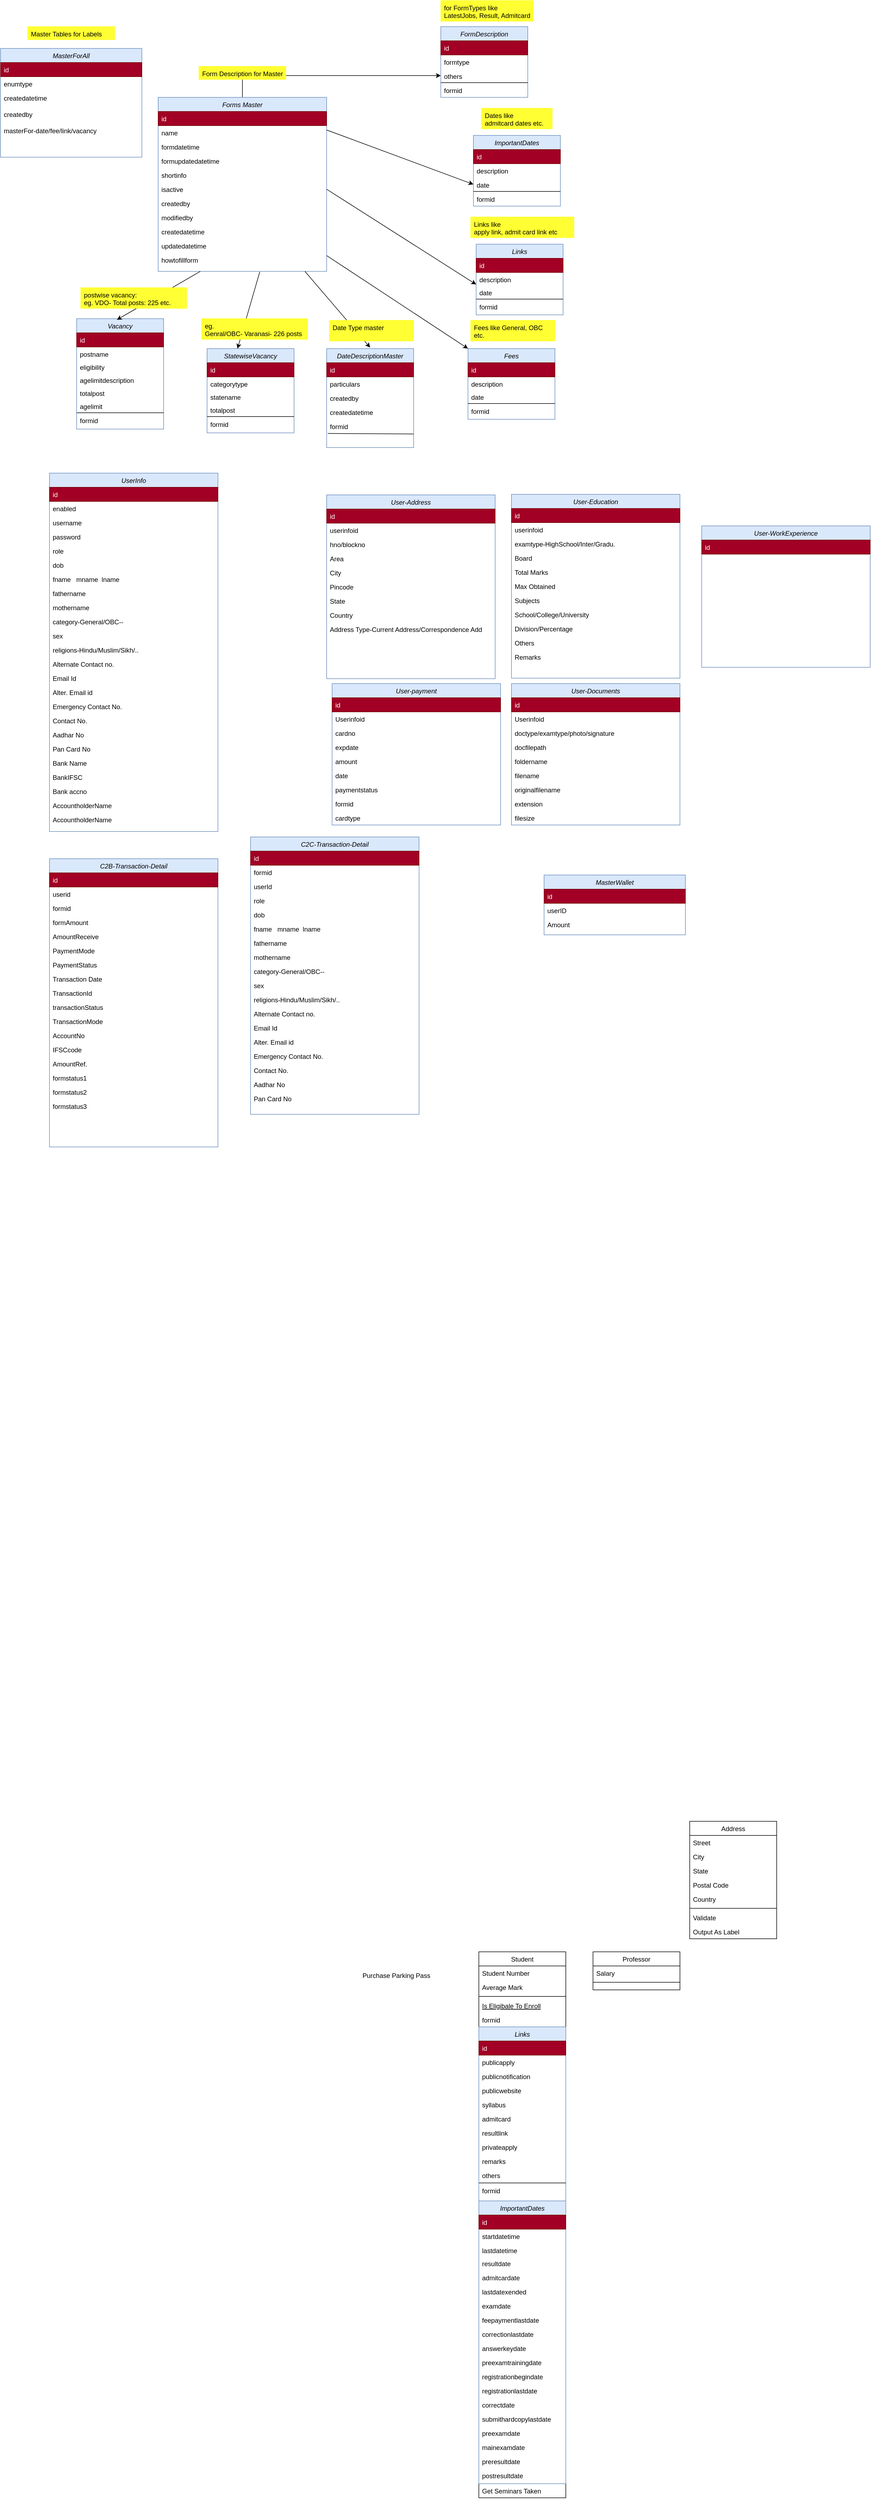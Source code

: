 <mxfile version="13.6.3" type="github">
  <diagram id="C5RBs43oDa-KdzZeNtuy" name="Page-1">
    <mxGraphModel dx="3064" dy="3308" grid="1" gridSize="10" guides="1" tooltips="1" connect="1" arrows="1" fold="1" page="1" pageScale="1" pageWidth="827" pageHeight="1169" math="0" shadow="0">
      <root>
        <mxCell id="WIyWlLk6GJQsqaUBKTNV-0" />
        <mxCell id="WIyWlLk6GJQsqaUBKTNV-1" parent="WIyWlLk6GJQsqaUBKTNV-0" />
        <mxCell id="qMdygX6Kvr41NNil2e_M-0" value="MasterForAll" style="swimlane;fontStyle=2;align=center;verticalAlign=top;childLayout=stackLayout;horizontal=1;startSize=26;horizontalStack=0;resizeParent=1;resizeLast=0;collapsible=1;marginBottom=0;rounded=0;shadow=0;strokeWidth=1;fillColor=#dae8fc;strokeColor=#6c8ebf;" parent="WIyWlLk6GJQsqaUBKTNV-1" vertex="1">
          <mxGeometry x="-800" y="-2250" width="260" height="200" as="geometry">
            <mxRectangle x="230" y="140" width="160" height="26" as="alternateBounds" />
          </mxGeometry>
        </mxCell>
        <mxCell id="qMdygX6Kvr41NNil2e_M-1" value="id" style="text;align=left;verticalAlign=top;spacingLeft=4;spacingRight=4;overflow=hidden;rotatable=0;points=[[0,0.5],[1,0.5]];portConstraint=eastwest;fillColor=#a20025;strokeColor=#6F0000;fontColor=#ffffff;" parent="qMdygX6Kvr41NNil2e_M-0" vertex="1">
          <mxGeometry y="26" width="260" height="26" as="geometry" />
        </mxCell>
        <mxCell id="qMdygX6Kvr41NNil2e_M-2" value="enumtype" style="text;align=left;verticalAlign=top;spacingLeft=4;spacingRight=4;overflow=hidden;rotatable=0;points=[[0,0.5],[1,0.5]];portConstraint=eastwest;rounded=0;shadow=0;html=0;" parent="qMdygX6Kvr41NNil2e_M-0" vertex="1">
          <mxGeometry y="52" width="260" height="26" as="geometry" />
        </mxCell>
        <mxCell id="qMdygX6Kvr41NNil2e_M-4" value="createdatetime" style="text;align=left;verticalAlign=top;spacingLeft=4;spacingRight=4;overflow=hidden;rotatable=0;points=[[0,0.5],[1,0.5]];portConstraint=eastwest;rounded=0;shadow=0;html=0;" parent="qMdygX6Kvr41NNil2e_M-0" vertex="1">
          <mxGeometry y="78" width="260" height="30" as="geometry" />
        </mxCell>
        <mxCell id="qMdygX6Kvr41NNil2e_M-5" value="createdby" style="text;align=left;verticalAlign=top;spacingLeft=4;spacingRight=4;overflow=hidden;rotatable=0;points=[[0,0.5],[1,0.5]];portConstraint=eastwest;rounded=0;shadow=0;html=0;" parent="qMdygX6Kvr41NNil2e_M-0" vertex="1">
          <mxGeometry y="108" width="260" height="30" as="geometry" />
        </mxCell>
        <mxCell id="qMdygX6Kvr41NNil2e_M-3" value="masterFor-date/fee/link/vacancy" style="text;align=left;verticalAlign=top;spacingLeft=4;spacingRight=4;overflow=hidden;rotatable=0;points=[[0,0.5],[1,0.5]];portConstraint=eastwest;rounded=0;shadow=0;html=0;" parent="qMdygX6Kvr41NNil2e_M-0" vertex="1">
          <mxGeometry y="138" width="260" height="22" as="geometry" />
        </mxCell>
        <mxCell id="qMdygX6Kvr41NNil2e_M-43" value="Vacancy" style="swimlane;fontStyle=2;align=center;verticalAlign=top;childLayout=stackLayout;horizontal=1;startSize=26;horizontalStack=0;resizeParent=1;resizeLast=0;collapsible=1;marginBottom=0;rounded=0;shadow=0;strokeWidth=1;fillColor=#dae8fc;strokeColor=#6c8ebf;" parent="WIyWlLk6GJQsqaUBKTNV-1" vertex="1">
          <mxGeometry x="-660" y="-1753" width="160" height="203" as="geometry">
            <mxRectangle x="230" y="140" width="160" height="26" as="alternateBounds" />
          </mxGeometry>
        </mxCell>
        <mxCell id="qMdygX6Kvr41NNil2e_M-44" value="id" style="text;align=left;verticalAlign=top;spacingLeft=4;spacingRight=4;overflow=hidden;rotatable=0;points=[[0,0.5],[1,0.5]];portConstraint=eastwest;fillColor=#a20025;strokeColor=#6F0000;fontColor=#ffffff;" parent="qMdygX6Kvr41NNil2e_M-43" vertex="1">
          <mxGeometry y="26" width="160" height="26" as="geometry" />
        </mxCell>
        <mxCell id="qMdygX6Kvr41NNil2e_M-45" value="postname" style="text;align=left;verticalAlign=top;spacingLeft=4;spacingRight=4;overflow=hidden;rotatable=0;points=[[0,0.5],[1,0.5]];portConstraint=eastwest;rounded=0;shadow=0;html=0;" parent="qMdygX6Kvr41NNil2e_M-43" vertex="1">
          <mxGeometry y="52" width="160" height="24" as="geometry" />
        </mxCell>
        <mxCell id="qMdygX6Kvr41NNil2e_M-47" value="eligibility" style="text;align=left;verticalAlign=top;spacingLeft=4;spacingRight=4;overflow=hidden;rotatable=0;points=[[0,0.5],[1,0.5]];portConstraint=eastwest;rounded=0;shadow=0;html=0;" parent="qMdygX6Kvr41NNil2e_M-43" vertex="1">
          <mxGeometry y="76" width="160" height="24" as="geometry" />
        </mxCell>
        <mxCell id="qMdygX6Kvr41NNil2e_M-49" value="agelimitdescription" style="text;align=left;verticalAlign=top;spacingLeft=4;spacingRight=4;overflow=hidden;rotatable=0;points=[[0,0.5],[1,0.5]];portConstraint=eastwest;rounded=0;shadow=0;html=0;" parent="qMdygX6Kvr41NNil2e_M-43" vertex="1">
          <mxGeometry y="100" width="160" height="24" as="geometry" />
        </mxCell>
        <mxCell id="qMdygX6Kvr41NNil2e_M-46" value="totalpost" style="text;align=left;verticalAlign=top;spacingLeft=4;spacingRight=4;overflow=hidden;rotatable=0;points=[[0,0.5],[1,0.5]];portConstraint=eastwest;rounded=0;shadow=0;html=0;" parent="qMdygX6Kvr41NNil2e_M-43" vertex="1">
          <mxGeometry y="124" width="160" height="24" as="geometry" />
        </mxCell>
        <mxCell id="qMdygX6Kvr41NNil2e_M-48" value="agelimit" style="text;align=left;verticalAlign=top;spacingLeft=4;spacingRight=4;overflow=hidden;rotatable=0;points=[[0,0.5],[1,0.5]];portConstraint=eastwest;rounded=0;shadow=0;html=0;" parent="qMdygX6Kvr41NNil2e_M-43" vertex="1">
          <mxGeometry y="148" width="160" height="24" as="geometry" />
        </mxCell>
        <mxCell id="qMdygX6Kvr41NNil2e_M-50" value="" style="line;html=1;strokeWidth=1;align=left;verticalAlign=middle;spacingTop=-1;spacingLeft=3;spacingRight=3;rotatable=0;labelPosition=right;points=[];portConstraint=eastwest;" parent="qMdygX6Kvr41NNil2e_M-43" vertex="1">
          <mxGeometry y="172" width="160" height="2" as="geometry" />
        </mxCell>
        <mxCell id="qMdygX6Kvr41NNil2e_M-51" value="formid" style="text;align=left;verticalAlign=top;spacingLeft=4;spacingRight=4;overflow=hidden;rotatable=0;points=[[0,0.5],[1,0.5]];portConstraint=eastwest;rounded=0;shadow=0;html=0;" parent="qMdygX6Kvr41NNil2e_M-43" vertex="1">
          <mxGeometry y="174" width="160" height="26" as="geometry" />
        </mxCell>
        <mxCell id="YswpL-d21z54mPB43pQE-2" style="edgeStyle=orthogonalEdgeStyle;rounded=0;orthogonalLoop=1;jettySize=auto;html=1;" edge="1" parent="WIyWlLk6GJQsqaUBKTNV-1" source="zkfFHV4jXpPFQw0GAbJ--0" target="chGbgtjgUC1NM79O-ZqB-155">
          <mxGeometry relative="1" as="geometry" />
        </mxCell>
        <mxCell id="zkfFHV4jXpPFQw0GAbJ--0" value="Forms Master" style="swimlane;fontStyle=2;align=center;verticalAlign=top;childLayout=stackLayout;horizontal=1;startSize=26;horizontalStack=0;resizeParent=1;resizeLast=0;collapsible=1;marginBottom=0;rounded=0;shadow=0;strokeWidth=1;fillColor=#dae8fc;strokeColor=#6c8ebf;" parent="WIyWlLk6GJQsqaUBKTNV-1" vertex="1">
          <mxGeometry x="-510" y="-2160" width="310" height="320" as="geometry">
            <mxRectangle x="230" y="140" width="160" height="26" as="alternateBounds" />
          </mxGeometry>
        </mxCell>
        <mxCell id="zkfFHV4jXpPFQw0GAbJ--1" value="id" style="text;align=left;verticalAlign=top;spacingLeft=4;spacingRight=4;overflow=hidden;rotatable=0;points=[[0,0.5],[1,0.5]];portConstraint=eastwest;fillColor=#a20025;strokeColor=#6F0000;fontColor=#ffffff;" parent="zkfFHV4jXpPFQw0GAbJ--0" vertex="1">
          <mxGeometry y="26" width="310" height="26" as="geometry" />
        </mxCell>
        <mxCell id="zkfFHV4jXpPFQw0GAbJ--2" value="name" style="text;align=left;verticalAlign=top;spacingLeft=4;spacingRight=4;overflow=hidden;rotatable=0;points=[[0,0.5],[1,0.5]];portConstraint=eastwest;rounded=0;shadow=0;html=0;" parent="zkfFHV4jXpPFQw0GAbJ--0" vertex="1">
          <mxGeometry y="52" width="310" height="26" as="geometry" />
        </mxCell>
        <mxCell id="zkfFHV4jXpPFQw0GAbJ--3" value="formdatetime" style="text;align=left;verticalAlign=top;spacingLeft=4;spacingRight=4;overflow=hidden;rotatable=0;points=[[0,0.5],[1,0.5]];portConstraint=eastwest;rounded=0;shadow=0;html=0;" parent="zkfFHV4jXpPFQw0GAbJ--0" vertex="1">
          <mxGeometry y="78" width="310" height="26" as="geometry" />
        </mxCell>
        <mxCell id="OjlPHn1tS5voRiDz_Ek7-1" value="formupdatedatetime" style="text;align=left;verticalAlign=top;spacingLeft=4;spacingRight=4;overflow=hidden;rotatable=0;points=[[0,0.5],[1,0.5]];portConstraint=eastwest;rounded=0;shadow=0;html=0;" parent="zkfFHV4jXpPFQw0GAbJ--0" vertex="1">
          <mxGeometry y="104" width="310" height="26" as="geometry" />
        </mxCell>
        <mxCell id="OjlPHn1tS5voRiDz_Ek7-2" value="shortinfo" style="text;align=left;verticalAlign=top;spacingLeft=4;spacingRight=4;overflow=hidden;rotatable=0;points=[[0,0.5],[1,0.5]];portConstraint=eastwest;rounded=0;shadow=0;html=0;" parent="zkfFHV4jXpPFQw0GAbJ--0" vertex="1">
          <mxGeometry y="130" width="310" height="26" as="geometry" />
        </mxCell>
        <mxCell id="OjlPHn1tS5voRiDz_Ek7-4" value="isactive" style="text;align=left;verticalAlign=top;spacingLeft=4;spacingRight=4;overflow=hidden;rotatable=0;points=[[0,0.5],[1,0.5]];portConstraint=eastwest;rounded=0;shadow=0;html=0;" parent="zkfFHV4jXpPFQw0GAbJ--0" vertex="1">
          <mxGeometry y="156" width="310" height="26" as="geometry" />
        </mxCell>
        <mxCell id="OjlPHn1tS5voRiDz_Ek7-5" value="createdby" style="text;align=left;verticalAlign=top;spacingLeft=4;spacingRight=4;overflow=hidden;rotatable=0;points=[[0,0.5],[1,0.5]];portConstraint=eastwest;rounded=0;shadow=0;html=0;" parent="zkfFHV4jXpPFQw0GAbJ--0" vertex="1">
          <mxGeometry y="182" width="310" height="26" as="geometry" />
        </mxCell>
        <mxCell id="OjlPHn1tS5voRiDz_Ek7-6" value="modifiedby" style="text;align=left;verticalAlign=top;spacingLeft=4;spacingRight=4;overflow=hidden;rotatable=0;points=[[0,0.5],[1,0.5]];portConstraint=eastwest;rounded=0;shadow=0;html=0;" parent="zkfFHV4jXpPFQw0GAbJ--0" vertex="1">
          <mxGeometry y="208" width="310" height="26" as="geometry" />
        </mxCell>
        <mxCell id="OjlPHn1tS5voRiDz_Ek7-7" value="createdatetime" style="text;align=left;verticalAlign=top;spacingLeft=4;spacingRight=4;overflow=hidden;rotatable=0;points=[[0,0.5],[1,0.5]];portConstraint=eastwest;rounded=0;shadow=0;html=0;" parent="zkfFHV4jXpPFQw0GAbJ--0" vertex="1">
          <mxGeometry y="234" width="310" height="26" as="geometry" />
        </mxCell>
        <mxCell id="OjlPHn1tS5voRiDz_Ek7-8" value="updatedatetime" style="text;align=left;verticalAlign=top;spacingLeft=4;spacingRight=4;overflow=hidden;rotatable=0;points=[[0,0.5],[1,0.5]];portConstraint=eastwest;rounded=0;shadow=0;html=0;" parent="zkfFHV4jXpPFQw0GAbJ--0" vertex="1">
          <mxGeometry y="260" width="310" height="26" as="geometry" />
        </mxCell>
        <mxCell id="OjlPHn1tS5voRiDz_Ek7-9" value="howtofillform" style="text;align=left;verticalAlign=top;spacingLeft=4;spacingRight=4;overflow=hidden;rotatable=0;points=[[0,0.5],[1,0.5]];portConstraint=eastwest;rounded=0;shadow=0;html=0;" parent="zkfFHV4jXpPFQw0GAbJ--0" vertex="1">
          <mxGeometry y="286" width="310" height="26" as="geometry" />
        </mxCell>
        <mxCell id="chGbgtjgUC1NM79O-ZqB-152" value="FormDescription" style="swimlane;fontStyle=2;align=center;verticalAlign=top;childLayout=stackLayout;horizontal=1;startSize=26;horizontalStack=0;resizeParent=1;resizeLast=0;collapsible=1;marginBottom=0;rounded=0;shadow=0;strokeWidth=1;fillColor=#dae8fc;strokeColor=#6c8ebf;" parent="WIyWlLk6GJQsqaUBKTNV-1" vertex="1">
          <mxGeometry x="10" y="-2290" width="160" height="130" as="geometry">
            <mxRectangle x="230" y="140" width="160" height="26" as="alternateBounds" />
          </mxGeometry>
        </mxCell>
        <mxCell id="chGbgtjgUC1NM79O-ZqB-153" value="id" style="text;align=left;verticalAlign=top;spacingLeft=4;spacingRight=4;overflow=hidden;rotatable=0;points=[[0,0.5],[1,0.5]];portConstraint=eastwest;fillColor=#a20025;strokeColor=#6F0000;fontColor=#ffffff;" parent="chGbgtjgUC1NM79O-ZqB-152" vertex="1">
          <mxGeometry y="26" width="160" height="26" as="geometry" />
        </mxCell>
        <mxCell id="chGbgtjgUC1NM79O-ZqB-154" value="formtype" style="text;align=left;verticalAlign=top;spacingLeft=4;spacingRight=4;overflow=hidden;rotatable=0;points=[[0,0.5],[1,0.5]];portConstraint=eastwest;rounded=0;shadow=0;html=0;" parent="chGbgtjgUC1NM79O-ZqB-152" vertex="1">
          <mxGeometry y="52" width="160" height="26" as="geometry" />
        </mxCell>
        <mxCell id="chGbgtjgUC1NM79O-ZqB-155" value="others" style="text;align=left;verticalAlign=top;spacingLeft=4;spacingRight=4;overflow=hidden;rotatable=0;points=[[0,0.5],[1,0.5]];portConstraint=eastwest;rounded=0;shadow=0;html=0;" parent="chGbgtjgUC1NM79O-ZqB-152" vertex="1">
          <mxGeometry y="78" width="160" height="24" as="geometry" />
        </mxCell>
        <mxCell id="chGbgtjgUC1NM79O-ZqB-156" value="" style="line;html=1;strokeWidth=1;align=left;verticalAlign=middle;spacingTop=-1;spacingLeft=3;spacingRight=3;rotatable=0;labelPosition=right;points=[];portConstraint=eastwest;" parent="chGbgtjgUC1NM79O-ZqB-152" vertex="1">
          <mxGeometry y="102" width="160" height="2" as="geometry" />
        </mxCell>
        <mxCell id="chGbgtjgUC1NM79O-ZqB-157" value="formid" style="text;align=left;verticalAlign=top;spacingLeft=4;spacingRight=4;overflow=hidden;rotatable=0;points=[[0,0.5],[1,0.5]];portConstraint=eastwest;rounded=0;shadow=0;html=0;" parent="chGbgtjgUC1NM79O-ZqB-152" vertex="1">
          <mxGeometry y="104" width="160" height="24" as="geometry" />
        </mxCell>
        <mxCell id="qMdygX6Kvr41NNil2e_M-13" value="Fees" style="swimlane;fontStyle=2;align=center;verticalAlign=top;childLayout=stackLayout;horizontal=1;startSize=26;horizontalStack=0;resizeParent=1;resizeLast=0;collapsible=1;marginBottom=0;rounded=0;shadow=0;strokeWidth=1;fillColor=#dae8fc;strokeColor=#6c8ebf;" parent="WIyWlLk6GJQsqaUBKTNV-1" vertex="1">
          <mxGeometry x="60" y="-1698" width="160" height="130" as="geometry">
            <mxRectangle x="230" y="140" width="160" height="26" as="alternateBounds" />
          </mxGeometry>
        </mxCell>
        <mxCell id="qMdygX6Kvr41NNil2e_M-14" value="id" style="text;align=left;verticalAlign=top;spacingLeft=4;spacingRight=4;overflow=hidden;rotatable=0;points=[[0,0.5],[1,0.5]];portConstraint=eastwest;fillColor=#a20025;strokeColor=#6F0000;fontColor=#ffffff;" parent="qMdygX6Kvr41NNil2e_M-13" vertex="1">
          <mxGeometry y="26" width="160" height="26" as="geometry" />
        </mxCell>
        <mxCell id="qMdygX6Kvr41NNil2e_M-15" value="description" style="text;align=left;verticalAlign=top;spacingLeft=4;spacingRight=4;overflow=hidden;rotatable=0;points=[[0,0.5],[1,0.5]];portConstraint=eastwest;rounded=0;shadow=0;html=0;" parent="qMdygX6Kvr41NNil2e_M-13" vertex="1">
          <mxGeometry y="52" width="160" height="24" as="geometry" />
        </mxCell>
        <mxCell id="qMdygX6Kvr41NNil2e_M-16" value="date" style="text;align=left;verticalAlign=top;spacingLeft=4;spacingRight=4;overflow=hidden;rotatable=0;points=[[0,0.5],[1,0.5]];portConstraint=eastwest;rounded=0;shadow=0;html=0;" parent="qMdygX6Kvr41NNil2e_M-13" vertex="1">
          <mxGeometry y="76" width="160" height="24" as="geometry" />
        </mxCell>
        <mxCell id="qMdygX6Kvr41NNil2e_M-17" value="" style="line;html=1;strokeWidth=1;align=left;verticalAlign=middle;spacingTop=-1;spacingLeft=3;spacingRight=3;rotatable=0;labelPosition=right;points=[];portConstraint=eastwest;" parent="qMdygX6Kvr41NNil2e_M-13" vertex="1">
          <mxGeometry y="100" width="160" height="2" as="geometry" />
        </mxCell>
        <mxCell id="qMdygX6Kvr41NNil2e_M-18" value="formid" style="text;align=left;verticalAlign=top;spacingLeft=4;spacingRight=4;overflow=hidden;rotatable=0;points=[[0,0.5],[1,0.5]];portConstraint=eastwest;rounded=0;shadow=0;html=0;" parent="qMdygX6Kvr41NNil2e_M-13" vertex="1">
          <mxGeometry y="102" width="160" height="26" as="geometry" />
        </mxCell>
        <mxCell id="qMdygX6Kvr41NNil2e_M-6" value="ImportantDates" style="swimlane;fontStyle=2;align=center;verticalAlign=top;childLayout=stackLayout;horizontal=1;startSize=26;horizontalStack=0;resizeParent=1;resizeLast=0;collapsible=1;marginBottom=0;rounded=0;shadow=0;strokeWidth=1;fillColor=#dae8fc;strokeColor=#6c8ebf;" parent="WIyWlLk6GJQsqaUBKTNV-1" vertex="1">
          <mxGeometry x="70" y="-2090" width="160" height="130" as="geometry">
            <mxRectangle x="230" y="140" width="160" height="26" as="alternateBounds" />
          </mxGeometry>
        </mxCell>
        <mxCell id="qMdygX6Kvr41NNil2e_M-7" value="id" style="text;align=left;verticalAlign=top;spacingLeft=4;spacingRight=4;overflow=hidden;rotatable=0;points=[[0,0.5],[1,0.5]];portConstraint=eastwest;fillColor=#a20025;strokeColor=#6F0000;fontColor=#ffffff;" parent="qMdygX6Kvr41NNil2e_M-6" vertex="1">
          <mxGeometry y="26" width="160" height="26" as="geometry" />
        </mxCell>
        <mxCell id="qMdygX6Kvr41NNil2e_M-8" value="description" style="text;align=left;verticalAlign=top;spacingLeft=4;spacingRight=4;overflow=hidden;rotatable=0;points=[[0,0.5],[1,0.5]];portConstraint=eastwest;rounded=0;shadow=0;html=0;" parent="qMdygX6Kvr41NNil2e_M-6" vertex="1">
          <mxGeometry y="52" width="160" height="26" as="geometry" />
        </mxCell>
        <mxCell id="qMdygX6Kvr41NNil2e_M-10" value="date" style="text;align=left;verticalAlign=top;spacingLeft=4;spacingRight=4;overflow=hidden;rotatable=0;points=[[0,0.5],[1,0.5]];portConstraint=eastwest;rounded=0;shadow=0;html=0;" parent="qMdygX6Kvr41NNil2e_M-6" vertex="1">
          <mxGeometry y="78" width="160" height="24" as="geometry" />
        </mxCell>
        <mxCell id="qMdygX6Kvr41NNil2e_M-11" value="" style="line;html=1;strokeWidth=1;align=left;verticalAlign=middle;spacingTop=-1;spacingLeft=3;spacingRight=3;rotatable=0;labelPosition=right;points=[];portConstraint=eastwest;" parent="qMdygX6Kvr41NNil2e_M-6" vertex="1">
          <mxGeometry y="102" width="160" height="2" as="geometry" />
        </mxCell>
        <mxCell id="qMdygX6Kvr41NNil2e_M-12" value="formid" style="text;align=left;verticalAlign=top;spacingLeft=4;spacingRight=4;overflow=hidden;rotatable=0;points=[[0,0.5],[1,0.5]];portConstraint=eastwest;rounded=0;shadow=0;html=0;" parent="qMdygX6Kvr41NNil2e_M-6" vertex="1">
          <mxGeometry y="104" width="160" height="24" as="geometry" />
        </mxCell>
        <mxCell id="OjlPHn1tS5voRiDz_Ek7-54" value="Links" style="swimlane;fontStyle=2;align=center;verticalAlign=top;childLayout=stackLayout;horizontal=1;startSize=26;horizontalStack=0;resizeParent=1;resizeLast=0;collapsible=1;marginBottom=0;rounded=0;shadow=0;strokeWidth=1;fillColor=#dae8fc;strokeColor=#6c8ebf;" parent="WIyWlLk6GJQsqaUBKTNV-1" vertex="1">
          <mxGeometry x="75" y="-1890" width="160" height="130" as="geometry">
            <mxRectangle x="230" y="140" width="160" height="26" as="alternateBounds" />
          </mxGeometry>
        </mxCell>
        <mxCell id="OjlPHn1tS5voRiDz_Ek7-55" value="id" style="text;align=left;verticalAlign=top;spacingLeft=4;spacingRight=4;overflow=hidden;rotatable=0;points=[[0,0.5],[1,0.5]];portConstraint=eastwest;fillColor=#a20025;strokeColor=#6F0000;fontColor=#ffffff;" parent="OjlPHn1tS5voRiDz_Ek7-54" vertex="1">
          <mxGeometry y="26" width="160" height="26" as="geometry" />
        </mxCell>
        <mxCell id="OjlPHn1tS5voRiDz_Ek7-57" value="description" style="text;align=left;verticalAlign=top;spacingLeft=4;spacingRight=4;overflow=hidden;rotatable=0;points=[[0,0.5],[1,0.5]];portConstraint=eastwest;rounded=0;shadow=0;html=0;" parent="OjlPHn1tS5voRiDz_Ek7-54" vertex="1">
          <mxGeometry y="52" width="160" height="24" as="geometry" />
        </mxCell>
        <mxCell id="OjlPHn1tS5voRiDz_Ek7-74" value="date" style="text;align=left;verticalAlign=top;spacingLeft=4;spacingRight=4;overflow=hidden;rotatable=0;points=[[0,0.5],[1,0.5]];portConstraint=eastwest;rounded=0;shadow=0;html=0;" parent="OjlPHn1tS5voRiDz_Ek7-54" vertex="1">
          <mxGeometry y="76" width="160" height="24" as="geometry" />
        </mxCell>
        <mxCell id="OjlPHn1tS5voRiDz_Ek7-40" value="" style="line;html=1;strokeWidth=1;align=left;verticalAlign=middle;spacingTop=-1;spacingLeft=3;spacingRight=3;rotatable=0;labelPosition=right;points=[];portConstraint=eastwest;" parent="OjlPHn1tS5voRiDz_Ek7-54" vertex="1">
          <mxGeometry y="100" width="160" height="2" as="geometry" />
        </mxCell>
        <mxCell id="OjlPHn1tS5voRiDz_Ek7-76" value="formid" style="text;align=left;verticalAlign=top;spacingLeft=4;spacingRight=4;overflow=hidden;rotatable=0;points=[[0,0.5],[1,0.5]];portConstraint=eastwest;rounded=0;shadow=0;html=0;" parent="OjlPHn1tS5voRiDz_Ek7-54" vertex="1">
          <mxGeometry y="102" width="160" height="26" as="geometry" />
        </mxCell>
        <mxCell id="OjlPHn1tS5voRiDz_Ek7-77" value="DateDescriptionMaster" style="swimlane;fontStyle=2;align=center;verticalAlign=top;childLayout=stackLayout;horizontal=1;startSize=26;horizontalStack=0;resizeParent=1;resizeLast=0;collapsible=1;marginBottom=0;rounded=0;shadow=0;strokeWidth=1;fillColor=#dae8fc;strokeColor=#6c8ebf;" parent="WIyWlLk6GJQsqaUBKTNV-1" vertex="1">
          <mxGeometry x="-200" y="-1698" width="160" height="182" as="geometry">
            <mxRectangle x="230" y="140" width="160" height="26" as="alternateBounds" />
          </mxGeometry>
        </mxCell>
        <mxCell id="OjlPHn1tS5voRiDz_Ek7-78" value="id" style="text;align=left;verticalAlign=top;spacingLeft=4;spacingRight=4;overflow=hidden;rotatable=0;points=[[0,0.5],[1,0.5]];portConstraint=eastwest;fillColor=#a20025;strokeColor=#6F0000;fontColor=#ffffff;" parent="OjlPHn1tS5voRiDz_Ek7-77" vertex="1">
          <mxGeometry y="26" width="160" height="26" as="geometry" />
        </mxCell>
        <mxCell id="OjlPHn1tS5voRiDz_Ek7-79" value="particulars" style="text;align=left;verticalAlign=top;spacingLeft=4;spacingRight=4;overflow=hidden;rotatable=0;points=[[0,0.5],[1,0.5]];portConstraint=eastwest;rounded=0;shadow=0;html=0;" parent="OjlPHn1tS5voRiDz_Ek7-77" vertex="1">
          <mxGeometry y="52" width="160" height="26" as="geometry" />
        </mxCell>
        <mxCell id="OjlPHn1tS5voRiDz_Ek7-84" value="createdby" style="text;align=left;verticalAlign=top;spacingLeft=4;spacingRight=4;overflow=hidden;rotatable=0;points=[[0,0.5],[1,0.5]];portConstraint=eastwest;rounded=0;shadow=0;html=0;" parent="OjlPHn1tS5voRiDz_Ek7-77" vertex="1">
          <mxGeometry y="78" width="160" height="26" as="geometry" />
        </mxCell>
        <mxCell id="chGbgtjgUC1NM79O-ZqB-6" value="createdatetime" style="text;align=left;verticalAlign=top;spacingLeft=4;spacingRight=4;overflow=hidden;rotatable=0;points=[[0,0.5],[1,0.5]];portConstraint=eastwest;rounded=0;shadow=0;html=0;" parent="OjlPHn1tS5voRiDz_Ek7-77" vertex="1">
          <mxGeometry y="104" width="160" height="26" as="geometry" />
        </mxCell>
        <mxCell id="YswpL-d21z54mPB43pQE-10" value="" style="endArrow=none;html=1;entryX=1;entryY=1.038;entryDx=0;entryDy=0;entryPerimeter=0;exitX=0.013;exitY=1;exitDx=0;exitDy=0;exitPerimeter=0;" edge="1" parent="OjlPHn1tS5voRiDz_Ek7-77">
          <mxGeometry width="50" height="50" relative="1" as="geometry">
            <mxPoint x="2.08" y="156" as="sourcePoint" />
            <mxPoint x="160" y="156.988" as="targetPoint" />
            <Array as="points" />
          </mxGeometry>
        </mxCell>
        <mxCell id="chGbgtjgUC1NM79O-ZqB-7" value="formid" style="text;align=left;verticalAlign=top;spacingLeft=4;spacingRight=4;overflow=hidden;rotatable=0;points=[[0,0.5],[1,0.5]];portConstraint=eastwest;rounded=0;shadow=0;html=0;" parent="OjlPHn1tS5voRiDz_Ek7-77" vertex="1">
          <mxGeometry y="130" width="160" height="26" as="geometry" />
        </mxCell>
        <mxCell id="qMdygX6Kvr41NNil2e_M-31" value="StatewiseVacancy" style="swimlane;fontStyle=2;align=center;verticalAlign=top;childLayout=stackLayout;horizontal=1;startSize=26;horizontalStack=0;resizeParent=1;resizeLast=0;collapsible=1;marginBottom=0;rounded=0;shadow=0;strokeWidth=1;fillColor=#dae8fc;strokeColor=#6c8ebf;" parent="WIyWlLk6GJQsqaUBKTNV-1" vertex="1">
          <mxGeometry x="-420" y="-1698" width="160" height="155" as="geometry">
            <mxRectangle x="230" y="140" width="160" height="26" as="alternateBounds" />
          </mxGeometry>
        </mxCell>
        <mxCell id="qMdygX6Kvr41NNil2e_M-32" value="id" style="text;align=left;verticalAlign=top;spacingLeft=4;spacingRight=4;overflow=hidden;rotatable=0;points=[[0,0.5],[1,0.5]];portConstraint=eastwest;fillColor=#a20025;strokeColor=#6F0000;fontColor=#ffffff;" parent="qMdygX6Kvr41NNil2e_M-31" vertex="1">
          <mxGeometry y="26" width="160" height="26" as="geometry" />
        </mxCell>
        <mxCell id="qMdygX6Kvr41NNil2e_M-33" value="categorytype" style="text;align=left;verticalAlign=top;spacingLeft=4;spacingRight=4;overflow=hidden;rotatable=0;points=[[0,0.5],[1,0.5]];portConstraint=eastwest;rounded=0;shadow=0;html=0;" parent="qMdygX6Kvr41NNil2e_M-31" vertex="1">
          <mxGeometry y="52" width="160" height="24" as="geometry" />
        </mxCell>
        <mxCell id="qMdygX6Kvr41NNil2e_M-34" value="statename" style="text;align=left;verticalAlign=top;spacingLeft=4;spacingRight=4;overflow=hidden;rotatable=0;points=[[0,0.5],[1,0.5]];portConstraint=eastwest;rounded=0;shadow=0;html=0;" parent="qMdygX6Kvr41NNil2e_M-31" vertex="1">
          <mxGeometry y="76" width="160" height="24" as="geometry" />
        </mxCell>
        <mxCell id="qMdygX6Kvr41NNil2e_M-39" value="totalpost" style="text;align=left;verticalAlign=top;spacingLeft=4;spacingRight=4;overflow=hidden;rotatable=0;points=[[0,0.5],[1,0.5]];portConstraint=eastwest;rounded=0;shadow=0;html=0;" parent="qMdygX6Kvr41NNil2e_M-31" vertex="1">
          <mxGeometry y="100" width="160" height="24" as="geometry" />
        </mxCell>
        <mxCell id="qMdygX6Kvr41NNil2e_M-37" value="" style="line;html=1;strokeWidth=1;align=left;verticalAlign=middle;spacingTop=-1;spacingLeft=3;spacingRight=3;rotatable=0;labelPosition=right;points=[];portConstraint=eastwest;" parent="qMdygX6Kvr41NNil2e_M-31" vertex="1">
          <mxGeometry y="124" width="160" height="2" as="geometry" />
        </mxCell>
        <mxCell id="qMdygX6Kvr41NNil2e_M-38" value="formid" style="text;align=left;verticalAlign=top;spacingLeft=4;spacingRight=4;overflow=hidden;rotatable=0;points=[[0,0.5],[1,0.5]];portConstraint=eastwest;rounded=0;shadow=0;html=0;" parent="qMdygX6Kvr41NNil2e_M-31" vertex="1">
          <mxGeometry y="126" width="160" height="28" as="geometry" />
        </mxCell>
        <mxCell id="zkfFHV4jXpPFQw0GAbJ--5" value="Purchase Parking Pass" style="text;align=left;verticalAlign=top;spacingLeft=4;spacingRight=4;overflow=hidden;rotatable=0;points=[[0,0.5],[1,0.5]];portConstraint=eastwest;" parent="WIyWlLk6GJQsqaUBKTNV-1" vertex="1">
          <mxGeometry x="-140" y="1280" width="160" height="32" as="geometry" />
        </mxCell>
        <mxCell id="chGbgtjgUC1NM79O-ZqB-9" value="UserInfo" style="swimlane;fontStyle=2;align=center;verticalAlign=top;childLayout=stackLayout;horizontal=1;startSize=26;horizontalStack=0;resizeParent=1;resizeLast=0;collapsible=1;marginBottom=0;rounded=0;shadow=0;strokeWidth=1;fillColor=#dae8fc;strokeColor=#6c8ebf;" parent="WIyWlLk6GJQsqaUBKTNV-1" vertex="1">
          <mxGeometry x="-710" y="-1469" width="310" height="659" as="geometry">
            <mxRectangle x="230" y="140" width="160" height="26" as="alternateBounds" />
          </mxGeometry>
        </mxCell>
        <mxCell id="chGbgtjgUC1NM79O-ZqB-10" value="id" style="text;align=left;verticalAlign=top;spacingLeft=4;spacingRight=4;overflow=hidden;rotatable=0;points=[[0,0.5],[1,0.5]];portConstraint=eastwest;fillColor=#a20025;strokeColor=#6F0000;fontColor=#ffffff;" parent="chGbgtjgUC1NM79O-ZqB-9" vertex="1">
          <mxGeometry y="26" width="310" height="26" as="geometry" />
        </mxCell>
        <mxCell id="chGbgtjgUC1NM79O-ZqB-11" value="enabled" style="text;align=left;verticalAlign=top;spacingLeft=4;spacingRight=4;overflow=hidden;rotatable=0;points=[[0,0.5],[1,0.5]];portConstraint=eastwest;rounded=0;shadow=0;html=0;" parent="chGbgtjgUC1NM79O-ZqB-9" vertex="1">
          <mxGeometry y="52" width="310" height="26" as="geometry" />
        </mxCell>
        <mxCell id="chGbgtjgUC1NM79O-ZqB-12" value="username" style="text;align=left;verticalAlign=top;spacingLeft=4;spacingRight=4;overflow=hidden;rotatable=0;points=[[0,0.5],[1,0.5]];portConstraint=eastwest;rounded=0;shadow=0;html=0;" parent="chGbgtjgUC1NM79O-ZqB-9" vertex="1">
          <mxGeometry y="78" width="310" height="26" as="geometry" />
        </mxCell>
        <mxCell id="chGbgtjgUC1NM79O-ZqB-13" value="password" style="text;align=left;verticalAlign=top;spacingLeft=4;spacingRight=4;overflow=hidden;rotatable=0;points=[[0,0.5],[1,0.5]];portConstraint=eastwest;rounded=0;shadow=0;html=0;" parent="chGbgtjgUC1NM79O-ZqB-9" vertex="1">
          <mxGeometry y="104" width="310" height="26" as="geometry" />
        </mxCell>
        <mxCell id="chGbgtjgUC1NM79O-ZqB-14" value="role" style="text;align=left;verticalAlign=top;spacingLeft=4;spacingRight=4;overflow=hidden;rotatable=0;points=[[0,0.5],[1,0.5]];portConstraint=eastwest;rounded=0;shadow=0;html=0;" parent="chGbgtjgUC1NM79O-ZqB-9" vertex="1">
          <mxGeometry y="130" width="310" height="26" as="geometry" />
        </mxCell>
        <mxCell id="chGbgtjgUC1NM79O-ZqB-15" value="dob" style="text;align=left;verticalAlign=top;spacingLeft=4;spacingRight=4;overflow=hidden;rotatable=0;points=[[0,0.5],[1,0.5]];portConstraint=eastwest;rounded=0;shadow=0;html=0;" parent="chGbgtjgUC1NM79O-ZqB-9" vertex="1">
          <mxGeometry y="156" width="310" height="26" as="geometry" />
        </mxCell>
        <mxCell id="chGbgtjgUC1NM79O-ZqB-16" value="fname   mname  lname" style="text;align=left;verticalAlign=top;spacingLeft=4;spacingRight=4;overflow=hidden;rotatable=0;points=[[0,0.5],[1,0.5]];portConstraint=eastwest;rounded=0;shadow=0;html=0;" parent="chGbgtjgUC1NM79O-ZqB-9" vertex="1">
          <mxGeometry y="182" width="310" height="26" as="geometry" />
        </mxCell>
        <mxCell id="chGbgtjgUC1NM79O-ZqB-17" value="fathername" style="text;align=left;verticalAlign=top;spacingLeft=4;spacingRight=4;overflow=hidden;rotatable=0;points=[[0,0.5],[1,0.5]];portConstraint=eastwest;rounded=0;shadow=0;html=0;" parent="chGbgtjgUC1NM79O-ZqB-9" vertex="1">
          <mxGeometry y="208" width="310" height="26" as="geometry" />
        </mxCell>
        <mxCell id="chGbgtjgUC1NM79O-ZqB-18" value="mothername" style="text;align=left;verticalAlign=top;spacingLeft=4;spacingRight=4;overflow=hidden;rotatable=0;points=[[0,0.5],[1,0.5]];portConstraint=eastwest;rounded=0;shadow=0;html=0;" parent="chGbgtjgUC1NM79O-ZqB-9" vertex="1">
          <mxGeometry y="234" width="310" height="26" as="geometry" />
        </mxCell>
        <mxCell id="chGbgtjgUC1NM79O-ZqB-19" value="category-General/OBC--" style="text;align=left;verticalAlign=top;spacingLeft=4;spacingRight=4;overflow=hidden;rotatable=0;points=[[0,0.5],[1,0.5]];portConstraint=eastwest;rounded=0;shadow=0;html=0;" parent="chGbgtjgUC1NM79O-ZqB-9" vertex="1">
          <mxGeometry y="260" width="310" height="26" as="geometry" />
        </mxCell>
        <mxCell id="chGbgtjgUC1NM79O-ZqB-20" value="sex" style="text;align=left;verticalAlign=top;spacingLeft=4;spacingRight=4;overflow=hidden;rotatable=0;points=[[0,0.5],[1,0.5]];portConstraint=eastwest;rounded=0;shadow=0;html=0;" parent="chGbgtjgUC1NM79O-ZqB-9" vertex="1">
          <mxGeometry y="286" width="310" height="26" as="geometry" />
        </mxCell>
        <mxCell id="chGbgtjgUC1NM79O-ZqB-59" value="religions-Hindu/Muslim/Sikh/.." style="text;align=left;verticalAlign=top;spacingLeft=4;spacingRight=4;overflow=hidden;rotatable=0;points=[[0,0.5],[1,0.5]];portConstraint=eastwest;rounded=0;shadow=0;html=0;" parent="chGbgtjgUC1NM79O-ZqB-9" vertex="1">
          <mxGeometry y="312" width="310" height="26" as="geometry" />
        </mxCell>
        <mxCell id="chGbgtjgUC1NM79O-ZqB-74" value="Alternate Contact no." style="text;align=left;verticalAlign=top;spacingLeft=4;spacingRight=4;overflow=hidden;rotatable=0;points=[[0,0.5],[1,0.5]];portConstraint=eastwest;rounded=0;shadow=0;html=0;" parent="chGbgtjgUC1NM79O-ZqB-9" vertex="1">
          <mxGeometry y="338" width="310" height="26" as="geometry" />
        </mxCell>
        <mxCell id="chGbgtjgUC1NM79O-ZqB-75" value="Email Id" style="text;align=left;verticalAlign=top;spacingLeft=4;spacingRight=4;overflow=hidden;rotatable=0;points=[[0,0.5],[1,0.5]];portConstraint=eastwest;rounded=0;shadow=0;html=0;" parent="chGbgtjgUC1NM79O-ZqB-9" vertex="1">
          <mxGeometry y="364" width="310" height="26" as="geometry" />
        </mxCell>
        <mxCell id="chGbgtjgUC1NM79O-ZqB-76" value="Alter. Email id" style="text;align=left;verticalAlign=top;spacingLeft=4;spacingRight=4;overflow=hidden;rotatable=0;points=[[0,0.5],[1,0.5]];portConstraint=eastwest;rounded=0;shadow=0;html=0;" parent="chGbgtjgUC1NM79O-ZqB-9" vertex="1">
          <mxGeometry y="390" width="310" height="26" as="geometry" />
        </mxCell>
        <mxCell id="chGbgtjgUC1NM79O-ZqB-77" value="Emergency Contact No." style="text;align=left;verticalAlign=top;spacingLeft=4;spacingRight=4;overflow=hidden;rotatable=0;points=[[0,0.5],[1,0.5]];portConstraint=eastwest;rounded=0;shadow=0;html=0;" parent="chGbgtjgUC1NM79O-ZqB-9" vertex="1">
          <mxGeometry y="416" width="310" height="26" as="geometry" />
        </mxCell>
        <mxCell id="chGbgtjgUC1NM79O-ZqB-32" value="Contact No." style="text;align=left;verticalAlign=top;spacingLeft=4;spacingRight=4;overflow=hidden;rotatable=0;points=[[0,0.5],[1,0.5]];portConstraint=eastwest;rounded=0;shadow=0;html=0;" parent="chGbgtjgUC1NM79O-ZqB-9" vertex="1">
          <mxGeometry y="442" width="310" height="26" as="geometry" />
        </mxCell>
        <mxCell id="chGbgtjgUC1NM79O-ZqB-79" value="Aadhar No" style="text;align=left;verticalAlign=top;spacingLeft=4;spacingRight=4;overflow=hidden;rotatable=0;points=[[0,0.5],[1,0.5]];portConstraint=eastwest;rounded=0;shadow=0;html=0;" parent="chGbgtjgUC1NM79O-ZqB-9" vertex="1">
          <mxGeometry y="468" width="310" height="26" as="geometry" />
        </mxCell>
        <mxCell id="chGbgtjgUC1NM79O-ZqB-80" value="Pan Card No" style="text;align=left;verticalAlign=top;spacingLeft=4;spacingRight=4;overflow=hidden;rotatable=0;points=[[0,0.5],[1,0.5]];portConstraint=eastwest;rounded=0;shadow=0;html=0;" parent="chGbgtjgUC1NM79O-ZqB-9" vertex="1">
          <mxGeometry y="494" width="310" height="26" as="geometry" />
        </mxCell>
        <mxCell id="chGbgtjgUC1NM79O-ZqB-135" value="Bank Name" style="text;align=left;verticalAlign=top;spacingLeft=4;spacingRight=4;overflow=hidden;rotatable=0;points=[[0,0.5],[1,0.5]];portConstraint=eastwest;rounded=0;shadow=0;html=0;" parent="chGbgtjgUC1NM79O-ZqB-9" vertex="1">
          <mxGeometry y="520" width="310" height="26" as="geometry" />
        </mxCell>
        <mxCell id="chGbgtjgUC1NM79O-ZqB-136" value="BankIFSC" style="text;align=left;verticalAlign=top;spacingLeft=4;spacingRight=4;overflow=hidden;rotatable=0;points=[[0,0.5],[1,0.5]];portConstraint=eastwest;rounded=0;shadow=0;html=0;" parent="chGbgtjgUC1NM79O-ZqB-9" vertex="1">
          <mxGeometry y="546" width="310" height="26" as="geometry" />
        </mxCell>
        <mxCell id="chGbgtjgUC1NM79O-ZqB-137" value="Bank accno" style="text;align=left;verticalAlign=top;spacingLeft=4;spacingRight=4;overflow=hidden;rotatable=0;points=[[0,0.5],[1,0.5]];portConstraint=eastwest;rounded=0;shadow=0;html=0;" parent="chGbgtjgUC1NM79O-ZqB-9" vertex="1">
          <mxGeometry y="572" width="310" height="26" as="geometry" />
        </mxCell>
        <mxCell id="chGbgtjgUC1NM79O-ZqB-139" value="AccountholderName" style="text;align=left;verticalAlign=top;spacingLeft=4;spacingRight=4;overflow=hidden;rotatable=0;points=[[0,0.5],[1,0.5]];portConstraint=eastwest;rounded=0;shadow=0;html=0;" parent="chGbgtjgUC1NM79O-ZqB-9" vertex="1">
          <mxGeometry y="598" width="310" height="26" as="geometry" />
        </mxCell>
        <mxCell id="chGbgtjgUC1NM79O-ZqB-138" value="AccountholderName" style="text;align=left;verticalAlign=top;spacingLeft=4;spacingRight=4;overflow=hidden;rotatable=0;points=[[0,0.5],[1,0.5]];portConstraint=eastwest;rounded=0;shadow=0;html=0;" parent="chGbgtjgUC1NM79O-ZqB-9" vertex="1">
          <mxGeometry y="624" width="310" height="26" as="geometry" />
        </mxCell>
        <mxCell id="zkfFHV4jXpPFQw0GAbJ--6" value="Student" style="swimlane;fontStyle=0;align=center;verticalAlign=top;childLayout=stackLayout;horizontal=1;startSize=26;horizontalStack=0;resizeParent=1;resizeLast=0;collapsible=1;marginBottom=0;rounded=0;shadow=0;strokeWidth=1;" parent="WIyWlLk6GJQsqaUBKTNV-1" vertex="1">
          <mxGeometry x="80" y="1250" width="160" height="1004" as="geometry">
            <mxRectangle x="130" y="380" width="160" height="26" as="alternateBounds" />
          </mxGeometry>
        </mxCell>
        <mxCell id="zkfFHV4jXpPFQw0GAbJ--7" value="Student Number" style="text;align=left;verticalAlign=top;spacingLeft=4;spacingRight=4;overflow=hidden;rotatable=0;points=[[0,0.5],[1,0.5]];portConstraint=eastwest;" parent="zkfFHV4jXpPFQw0GAbJ--6" vertex="1">
          <mxGeometry y="26" width="160" height="26" as="geometry" />
        </mxCell>
        <mxCell id="zkfFHV4jXpPFQw0GAbJ--8" value="Average Mark" style="text;align=left;verticalAlign=top;spacingLeft=4;spacingRight=4;overflow=hidden;rotatable=0;points=[[0,0.5],[1,0.5]];portConstraint=eastwest;rounded=0;shadow=0;html=0;" parent="zkfFHV4jXpPFQw0GAbJ--6" vertex="1">
          <mxGeometry y="52" width="160" height="26" as="geometry" />
        </mxCell>
        <mxCell id="zkfFHV4jXpPFQw0GAbJ--9" value="" style="line;html=1;strokeWidth=1;align=left;verticalAlign=middle;spacingTop=-1;spacingLeft=3;spacingRight=3;rotatable=0;labelPosition=right;points=[];portConstraint=eastwest;" parent="zkfFHV4jXpPFQw0GAbJ--6" vertex="1">
          <mxGeometry y="78" width="160" height="8" as="geometry" />
        </mxCell>
        <mxCell id="zkfFHV4jXpPFQw0GAbJ--10" value="Is Eligibale To Enroll" style="text;align=left;verticalAlign=top;spacingLeft=4;spacingRight=4;overflow=hidden;rotatable=0;points=[[0,0.5],[1,0.5]];portConstraint=eastwest;fontStyle=4" parent="zkfFHV4jXpPFQw0GAbJ--6" vertex="1">
          <mxGeometry y="86" width="160" height="26" as="geometry" />
        </mxCell>
        <mxCell id="OjlPHn1tS5voRiDz_Ek7-41" value="formid" style="text;align=left;verticalAlign=top;spacingLeft=4;spacingRight=4;overflow=hidden;rotatable=0;points=[[0,0.5],[1,0.5]];portConstraint=eastwest;rounded=0;shadow=0;html=0;" parent="zkfFHV4jXpPFQw0GAbJ--6" vertex="1">
          <mxGeometry y="112" width="160" height="26" as="geometry" />
        </mxCell>
        <mxCell id="OjlPHn1tS5voRiDz_Ek7-11" value="Links" style="swimlane;fontStyle=2;align=center;verticalAlign=top;childLayout=stackLayout;horizontal=1;startSize=26;horizontalStack=0;resizeParent=1;resizeLast=0;collapsible=1;marginBottom=0;rounded=0;shadow=0;strokeWidth=1;fillColor=#dae8fc;strokeColor=#6c8ebf;" parent="zkfFHV4jXpPFQw0GAbJ--6" vertex="1">
          <mxGeometry y="138" width="160" height="320" as="geometry">
            <mxRectangle x="230" y="140" width="160" height="26" as="alternateBounds" />
          </mxGeometry>
        </mxCell>
        <mxCell id="OjlPHn1tS5voRiDz_Ek7-12" value="id" style="text;align=left;verticalAlign=top;spacingLeft=4;spacingRight=4;overflow=hidden;rotatable=0;points=[[0,0.5],[1,0.5]];portConstraint=eastwest;fillColor=#a20025;strokeColor=#6F0000;fontColor=#ffffff;" parent="OjlPHn1tS5voRiDz_Ek7-11" vertex="1">
          <mxGeometry y="26" width="160" height="26" as="geometry" />
        </mxCell>
        <mxCell id="OjlPHn1tS5voRiDz_Ek7-13" value="publicapply" style="text;align=left;verticalAlign=top;spacingLeft=4;spacingRight=4;overflow=hidden;rotatable=0;points=[[0,0.5],[1,0.5]];portConstraint=eastwest;rounded=0;shadow=0;html=0;" parent="OjlPHn1tS5voRiDz_Ek7-11" vertex="1">
          <mxGeometry y="52" width="160" height="26" as="geometry" />
        </mxCell>
        <mxCell id="OjlPHn1tS5voRiDz_Ek7-14" value="publicnotification" style="text;align=left;verticalAlign=top;spacingLeft=4;spacingRight=4;overflow=hidden;rotatable=0;points=[[0,0.5],[1,0.5]];portConstraint=eastwest;rounded=0;shadow=0;html=0;" parent="OjlPHn1tS5voRiDz_Ek7-11" vertex="1">
          <mxGeometry y="78" width="160" height="26" as="geometry" />
        </mxCell>
        <mxCell id="OjlPHn1tS5voRiDz_Ek7-16" value="publicwebsite" style="text;align=left;verticalAlign=top;spacingLeft=4;spacingRight=4;overflow=hidden;rotatable=0;points=[[0,0.5],[1,0.5]];portConstraint=eastwest;rounded=0;shadow=0;html=0;" parent="OjlPHn1tS5voRiDz_Ek7-11" vertex="1">
          <mxGeometry y="104" width="160" height="26" as="geometry" />
        </mxCell>
        <mxCell id="OjlPHn1tS5voRiDz_Ek7-17" value="syllabus" style="text;align=left;verticalAlign=top;spacingLeft=4;spacingRight=4;overflow=hidden;rotatable=0;points=[[0,0.5],[1,0.5]];portConstraint=eastwest;rounded=0;shadow=0;html=0;" parent="OjlPHn1tS5voRiDz_Ek7-11" vertex="1">
          <mxGeometry y="130" width="160" height="26" as="geometry" />
        </mxCell>
        <mxCell id="OjlPHn1tS5voRiDz_Ek7-18" value="admitcard" style="text;align=left;verticalAlign=top;spacingLeft=4;spacingRight=4;overflow=hidden;rotatable=0;points=[[0,0.5],[1,0.5]];portConstraint=eastwest;rounded=0;shadow=0;html=0;" parent="OjlPHn1tS5voRiDz_Ek7-11" vertex="1">
          <mxGeometry y="156" width="160" height="26" as="geometry" />
        </mxCell>
        <mxCell id="OjlPHn1tS5voRiDz_Ek7-19" value="resultlink" style="text;align=left;verticalAlign=top;spacingLeft=4;spacingRight=4;overflow=hidden;rotatable=0;points=[[0,0.5],[1,0.5]];portConstraint=eastwest;rounded=0;shadow=0;html=0;" parent="OjlPHn1tS5voRiDz_Ek7-11" vertex="1">
          <mxGeometry y="182" width="160" height="26" as="geometry" />
        </mxCell>
        <mxCell id="OjlPHn1tS5voRiDz_Ek7-24" value="privateapply" style="text;align=left;verticalAlign=top;spacingLeft=4;spacingRight=4;overflow=hidden;rotatable=0;points=[[0,0.5],[1,0.5]];portConstraint=eastwest;rounded=0;shadow=0;html=0;" parent="OjlPHn1tS5voRiDz_Ek7-11" vertex="1">
          <mxGeometry y="208" width="160" height="26" as="geometry" />
        </mxCell>
        <mxCell id="OjlPHn1tS5voRiDz_Ek7-25" value="remarks" style="text;align=left;verticalAlign=top;spacingLeft=4;spacingRight=4;overflow=hidden;rotatable=0;points=[[0,0.5],[1,0.5]];portConstraint=eastwest;rounded=0;shadow=0;html=0;" parent="OjlPHn1tS5voRiDz_Ek7-11" vertex="1">
          <mxGeometry y="234" width="160" height="26" as="geometry" />
        </mxCell>
        <mxCell id="OjlPHn1tS5voRiDz_Ek7-26" value="others" style="text;align=left;verticalAlign=top;spacingLeft=4;spacingRight=4;overflow=hidden;rotatable=0;points=[[0,0.5],[1,0.5]];portConstraint=eastwest;rounded=0;shadow=0;html=0;" parent="OjlPHn1tS5voRiDz_Ek7-11" vertex="1">
          <mxGeometry y="260" width="160" height="26" as="geometry" />
        </mxCell>
        <mxCell id="OjlPHn1tS5voRiDz_Ek7-28" value="" style="line;html=1;strokeWidth=1;align=left;verticalAlign=middle;spacingTop=-1;spacingLeft=3;spacingRight=3;rotatable=0;labelPosition=right;points=[];portConstraint=eastwest;" parent="OjlPHn1tS5voRiDz_Ek7-11" vertex="1">
          <mxGeometry y="286" width="160" height="2" as="geometry" />
        </mxCell>
        <mxCell id="OjlPHn1tS5voRiDz_Ek7-27" value="formid" style="text;align=left;verticalAlign=top;spacingLeft=4;spacingRight=4;overflow=hidden;rotatable=0;points=[[0,0.5],[1,0.5]];portConstraint=eastwest;rounded=0;shadow=0;html=0;" parent="OjlPHn1tS5voRiDz_Ek7-11" vertex="1">
          <mxGeometry y="288" width="160" height="26" as="geometry" />
        </mxCell>
        <mxCell id="OjlPHn1tS5voRiDz_Ek7-29" value="ImportantDates" style="swimlane;fontStyle=2;align=center;verticalAlign=top;childLayout=stackLayout;horizontal=1;startSize=26;horizontalStack=0;resizeParent=1;resizeLast=0;collapsible=1;marginBottom=0;rounded=0;shadow=0;strokeWidth=1;fillColor=#dae8fc;strokeColor=#6c8ebf;" parent="zkfFHV4jXpPFQw0GAbJ--6" vertex="1">
          <mxGeometry y="458" width="160" height="520" as="geometry">
            <mxRectangle x="230" y="140" width="160" height="26" as="alternateBounds" />
          </mxGeometry>
        </mxCell>
        <mxCell id="OjlPHn1tS5voRiDz_Ek7-30" value="id" style="text;align=left;verticalAlign=top;spacingLeft=4;spacingRight=4;overflow=hidden;rotatable=0;points=[[0,0.5],[1,0.5]];portConstraint=eastwest;fillColor=#a20025;strokeColor=#6F0000;fontColor=#ffffff;" parent="OjlPHn1tS5voRiDz_Ek7-29" vertex="1">
          <mxGeometry y="26" width="160" height="26" as="geometry" />
        </mxCell>
        <mxCell id="OjlPHn1tS5voRiDz_Ek7-31" value="startdatetime" style="text;align=left;verticalAlign=top;spacingLeft=4;spacingRight=4;overflow=hidden;rotatable=0;points=[[0,0.5],[1,0.5]];portConstraint=eastwest;rounded=0;shadow=0;html=0;" parent="OjlPHn1tS5voRiDz_Ek7-29" vertex="1">
          <mxGeometry y="52" width="160" height="26" as="geometry" />
        </mxCell>
        <mxCell id="OjlPHn1tS5voRiDz_Ek7-32" value="lastdatetime" style="text;align=left;verticalAlign=top;spacingLeft=4;spacingRight=4;overflow=hidden;rotatable=0;points=[[0,0.5],[1,0.5]];portConstraint=eastwest;rounded=0;shadow=0;html=0;" parent="OjlPHn1tS5voRiDz_Ek7-29" vertex="1">
          <mxGeometry y="78" width="160" height="24" as="geometry" />
        </mxCell>
        <mxCell id="OjlPHn1tS5voRiDz_Ek7-33" value="resultdate" style="text;align=left;verticalAlign=top;spacingLeft=4;spacingRight=4;overflow=hidden;rotatable=0;points=[[0,0.5],[1,0.5]];portConstraint=eastwest;rounded=0;shadow=0;html=0;" parent="OjlPHn1tS5voRiDz_Ek7-29" vertex="1">
          <mxGeometry y="102" width="160" height="26" as="geometry" />
        </mxCell>
        <mxCell id="OjlPHn1tS5voRiDz_Ek7-34" value="admitcardate" style="text;align=left;verticalAlign=top;spacingLeft=4;spacingRight=4;overflow=hidden;rotatable=0;points=[[0,0.5],[1,0.5]];portConstraint=eastwest;rounded=0;shadow=0;html=0;" parent="OjlPHn1tS5voRiDz_Ek7-29" vertex="1">
          <mxGeometry y="128" width="160" height="26" as="geometry" />
        </mxCell>
        <mxCell id="OjlPHn1tS5voRiDz_Ek7-35" value="lastdatexended" style="text;align=left;verticalAlign=top;spacingLeft=4;spacingRight=4;overflow=hidden;rotatable=0;points=[[0,0.5],[1,0.5]];portConstraint=eastwest;rounded=0;shadow=0;html=0;" parent="OjlPHn1tS5voRiDz_Ek7-29" vertex="1">
          <mxGeometry y="154" width="160" height="26" as="geometry" />
        </mxCell>
        <mxCell id="OjlPHn1tS5voRiDz_Ek7-36" value="examdate" style="text;align=left;verticalAlign=top;spacingLeft=4;spacingRight=4;overflow=hidden;rotatable=0;points=[[0,0.5],[1,0.5]];portConstraint=eastwest;rounded=0;shadow=0;html=0;" parent="OjlPHn1tS5voRiDz_Ek7-29" vertex="1">
          <mxGeometry y="180" width="160" height="26" as="geometry" />
        </mxCell>
        <mxCell id="OjlPHn1tS5voRiDz_Ek7-37" value="feepaymentlastdate" style="text;align=left;verticalAlign=top;spacingLeft=4;spacingRight=4;overflow=hidden;rotatable=0;points=[[0,0.5],[1,0.5]];portConstraint=eastwest;rounded=0;shadow=0;html=0;" parent="OjlPHn1tS5voRiDz_Ek7-29" vertex="1">
          <mxGeometry y="206" width="160" height="26" as="geometry" />
        </mxCell>
        <mxCell id="OjlPHn1tS5voRiDz_Ek7-39" value="correctionlastdate" style="text;align=left;verticalAlign=top;spacingLeft=4;spacingRight=4;overflow=hidden;rotatable=0;points=[[0,0.5],[1,0.5]];portConstraint=eastwest;rounded=0;shadow=0;html=0;" parent="OjlPHn1tS5voRiDz_Ek7-29" vertex="1">
          <mxGeometry y="232" width="160" height="26" as="geometry" />
        </mxCell>
        <mxCell id="OjlPHn1tS5voRiDz_Ek7-42" value="answerkeydate" style="text;align=left;verticalAlign=top;spacingLeft=4;spacingRight=4;overflow=hidden;rotatable=0;points=[[0,0.5],[1,0.5]];portConstraint=eastwest;rounded=0;shadow=0;html=0;" parent="OjlPHn1tS5voRiDz_Ek7-29" vertex="1">
          <mxGeometry y="258" width="160" height="26" as="geometry" />
        </mxCell>
        <mxCell id="OjlPHn1tS5voRiDz_Ek7-45" value="preexamtrainingdate" style="text;align=left;verticalAlign=top;spacingLeft=4;spacingRight=4;overflow=hidden;rotatable=0;points=[[0,0.5],[1,0.5]];portConstraint=eastwest;rounded=0;shadow=0;html=0;" parent="OjlPHn1tS5voRiDz_Ek7-29" vertex="1">
          <mxGeometry y="284" width="160" height="26" as="geometry" />
        </mxCell>
        <mxCell id="OjlPHn1tS5voRiDz_Ek7-46" value="registrationbegindate" style="text;align=left;verticalAlign=top;spacingLeft=4;spacingRight=4;overflow=hidden;rotatable=0;points=[[0,0.5],[1,0.5]];portConstraint=eastwest;rounded=0;shadow=0;html=0;" parent="OjlPHn1tS5voRiDz_Ek7-29" vertex="1">
          <mxGeometry y="310" width="160" height="26" as="geometry" />
        </mxCell>
        <mxCell id="OjlPHn1tS5voRiDz_Ek7-47" value="registrationlastdate" style="text;align=left;verticalAlign=top;spacingLeft=4;spacingRight=4;overflow=hidden;rotatable=0;points=[[0,0.5],[1,0.5]];portConstraint=eastwest;rounded=0;shadow=0;html=0;" parent="OjlPHn1tS5voRiDz_Ek7-29" vertex="1">
          <mxGeometry y="336" width="160" height="26" as="geometry" />
        </mxCell>
        <mxCell id="OjlPHn1tS5voRiDz_Ek7-48" value="correctdate" style="text;align=left;verticalAlign=top;spacingLeft=4;spacingRight=4;overflow=hidden;rotatable=0;points=[[0,0.5],[1,0.5]];portConstraint=eastwest;rounded=0;shadow=0;html=0;" parent="OjlPHn1tS5voRiDz_Ek7-29" vertex="1">
          <mxGeometry y="362" width="160" height="26" as="geometry" />
        </mxCell>
        <mxCell id="OjlPHn1tS5voRiDz_Ek7-49" value="submithardcopylastdate" style="text;align=left;verticalAlign=top;spacingLeft=4;spacingRight=4;overflow=hidden;rotatable=0;points=[[0,0.5],[1,0.5]];portConstraint=eastwest;rounded=0;shadow=0;html=0;" parent="OjlPHn1tS5voRiDz_Ek7-29" vertex="1">
          <mxGeometry y="388" width="160" height="26" as="geometry" />
        </mxCell>
        <mxCell id="OjlPHn1tS5voRiDz_Ek7-50" value="preexamdate" style="text;align=left;verticalAlign=top;spacingLeft=4;spacingRight=4;overflow=hidden;rotatable=0;points=[[0,0.5],[1,0.5]];portConstraint=eastwest;rounded=0;shadow=0;html=0;" parent="OjlPHn1tS5voRiDz_Ek7-29" vertex="1">
          <mxGeometry y="414" width="160" height="26" as="geometry" />
        </mxCell>
        <mxCell id="OjlPHn1tS5voRiDz_Ek7-51" value="mainexamdate" style="text;align=left;verticalAlign=top;spacingLeft=4;spacingRight=4;overflow=hidden;rotatable=0;points=[[0,0.5],[1,0.5]];portConstraint=eastwest;rounded=0;shadow=0;html=0;" parent="OjlPHn1tS5voRiDz_Ek7-29" vertex="1">
          <mxGeometry y="440" width="160" height="26" as="geometry" />
        </mxCell>
        <mxCell id="OjlPHn1tS5voRiDz_Ek7-52" value="preresultdate" style="text;align=left;verticalAlign=top;spacingLeft=4;spacingRight=4;overflow=hidden;rotatable=0;points=[[0,0.5],[1,0.5]];portConstraint=eastwest;rounded=0;shadow=0;html=0;" parent="OjlPHn1tS5voRiDz_Ek7-29" vertex="1">
          <mxGeometry y="466" width="160" height="26" as="geometry" />
        </mxCell>
        <mxCell id="OjlPHn1tS5voRiDz_Ek7-53" value="postresultdate" style="text;align=left;verticalAlign=top;spacingLeft=4;spacingRight=4;overflow=hidden;rotatable=0;points=[[0,0.5],[1,0.5]];portConstraint=eastwest;rounded=0;shadow=0;html=0;" parent="OjlPHn1tS5voRiDz_Ek7-29" vertex="1">
          <mxGeometry y="492" width="160" height="26" as="geometry" />
        </mxCell>
        <mxCell id="zkfFHV4jXpPFQw0GAbJ--11" value="Get Seminars Taken" style="text;align=left;verticalAlign=top;spacingLeft=4;spacingRight=4;overflow=hidden;rotatable=0;points=[[0,0.5],[1,0.5]];portConstraint=eastwest;" parent="zkfFHV4jXpPFQw0GAbJ--6" vertex="1">
          <mxGeometry y="978" width="160" height="26" as="geometry" />
        </mxCell>
        <mxCell id="zkfFHV4jXpPFQw0GAbJ--13" value="Professor" style="swimlane;fontStyle=0;align=center;verticalAlign=top;childLayout=stackLayout;horizontal=1;startSize=26;horizontalStack=0;resizeParent=1;resizeLast=0;collapsible=1;marginBottom=0;rounded=0;shadow=0;strokeWidth=1;" parent="WIyWlLk6GJQsqaUBKTNV-1" vertex="1">
          <mxGeometry x="290" y="1250" width="160" height="70" as="geometry">
            <mxRectangle x="340" y="380" width="170" height="26" as="alternateBounds" />
          </mxGeometry>
        </mxCell>
        <mxCell id="zkfFHV4jXpPFQw0GAbJ--14" value="Salary" style="text;align=left;verticalAlign=top;spacingLeft=4;spacingRight=4;overflow=hidden;rotatable=0;points=[[0,0.5],[1,0.5]];portConstraint=eastwest;" parent="zkfFHV4jXpPFQw0GAbJ--13" vertex="1">
          <mxGeometry y="26" width="160" height="26" as="geometry" />
        </mxCell>
        <mxCell id="zkfFHV4jXpPFQw0GAbJ--15" value="" style="line;html=1;strokeWidth=1;align=left;verticalAlign=middle;spacingTop=-1;spacingLeft=3;spacingRight=3;rotatable=0;labelPosition=right;points=[];portConstraint=eastwest;" parent="zkfFHV4jXpPFQw0GAbJ--13" vertex="1">
          <mxGeometry y="52" width="160" height="8" as="geometry" />
        </mxCell>
        <mxCell id="zkfFHV4jXpPFQw0GAbJ--17" value="Address" style="swimlane;fontStyle=0;align=center;verticalAlign=top;childLayout=stackLayout;horizontal=1;startSize=26;horizontalStack=0;resizeParent=1;resizeLast=0;collapsible=1;marginBottom=0;rounded=0;shadow=0;strokeWidth=1;" parent="WIyWlLk6GJQsqaUBKTNV-1" vertex="1">
          <mxGeometry x="468" y="1010" width="160" height="216" as="geometry">
            <mxRectangle x="550" y="140" width="160" height="26" as="alternateBounds" />
          </mxGeometry>
        </mxCell>
        <mxCell id="zkfFHV4jXpPFQw0GAbJ--18" value="Street" style="text;align=left;verticalAlign=top;spacingLeft=4;spacingRight=4;overflow=hidden;rotatable=0;points=[[0,0.5],[1,0.5]];portConstraint=eastwest;" parent="zkfFHV4jXpPFQw0GAbJ--17" vertex="1">
          <mxGeometry y="26" width="160" height="26" as="geometry" />
        </mxCell>
        <mxCell id="zkfFHV4jXpPFQw0GAbJ--19" value="City" style="text;align=left;verticalAlign=top;spacingLeft=4;spacingRight=4;overflow=hidden;rotatable=0;points=[[0,0.5],[1,0.5]];portConstraint=eastwest;rounded=0;shadow=0;html=0;" parent="zkfFHV4jXpPFQw0GAbJ--17" vertex="1">
          <mxGeometry y="52" width="160" height="26" as="geometry" />
        </mxCell>
        <mxCell id="zkfFHV4jXpPFQw0GAbJ--20" value="State" style="text;align=left;verticalAlign=top;spacingLeft=4;spacingRight=4;overflow=hidden;rotatable=0;points=[[0,0.5],[1,0.5]];portConstraint=eastwest;rounded=0;shadow=0;html=0;" parent="zkfFHV4jXpPFQw0GAbJ--17" vertex="1">
          <mxGeometry y="78" width="160" height="26" as="geometry" />
        </mxCell>
        <mxCell id="zkfFHV4jXpPFQw0GAbJ--21" value="Postal Code" style="text;align=left;verticalAlign=top;spacingLeft=4;spacingRight=4;overflow=hidden;rotatable=0;points=[[0,0.5],[1,0.5]];portConstraint=eastwest;rounded=0;shadow=0;html=0;" parent="zkfFHV4jXpPFQw0GAbJ--17" vertex="1">
          <mxGeometry y="104" width="160" height="26" as="geometry" />
        </mxCell>
        <mxCell id="zkfFHV4jXpPFQw0GAbJ--22" value="Country" style="text;align=left;verticalAlign=top;spacingLeft=4;spacingRight=4;overflow=hidden;rotatable=0;points=[[0,0.5],[1,0.5]];portConstraint=eastwest;rounded=0;shadow=0;html=0;" parent="zkfFHV4jXpPFQw0GAbJ--17" vertex="1">
          <mxGeometry y="130" width="160" height="26" as="geometry" />
        </mxCell>
        <mxCell id="zkfFHV4jXpPFQw0GAbJ--23" value="" style="line;html=1;strokeWidth=1;align=left;verticalAlign=middle;spacingTop=-1;spacingLeft=3;spacingRight=3;rotatable=0;labelPosition=right;points=[];portConstraint=eastwest;" parent="zkfFHV4jXpPFQw0GAbJ--17" vertex="1">
          <mxGeometry y="156" width="160" height="8" as="geometry" />
        </mxCell>
        <mxCell id="zkfFHV4jXpPFQw0GAbJ--24" value="Validate" style="text;align=left;verticalAlign=top;spacingLeft=4;spacingRight=4;overflow=hidden;rotatable=0;points=[[0,0.5],[1,0.5]];portConstraint=eastwest;" parent="zkfFHV4jXpPFQw0GAbJ--17" vertex="1">
          <mxGeometry y="164" width="160" height="26" as="geometry" />
        </mxCell>
        <mxCell id="zkfFHV4jXpPFQw0GAbJ--25" value="Output As Label" style="text;align=left;verticalAlign=top;spacingLeft=4;spacingRight=4;overflow=hidden;rotatable=0;points=[[0,0.5],[1,0.5]];portConstraint=eastwest;" parent="zkfFHV4jXpPFQw0GAbJ--17" vertex="1">
          <mxGeometry y="190" width="160" height="26" as="geometry" />
        </mxCell>
        <mxCell id="chGbgtjgUC1NM79O-ZqB-0" style="edgeStyle=none;rounded=0;orthogonalLoop=1;jettySize=auto;html=1;entryX=0;entryY=0.5;entryDx=0;entryDy=0;" parent="WIyWlLk6GJQsqaUBKTNV-1" edge="1" target="qMdygX6Kvr41NNil2e_M-10">
          <mxGeometry relative="1" as="geometry">
            <mxPoint x="110" y="-2200" as="targetPoint" />
            <mxPoint x="-200" y="-2100" as="sourcePoint" />
          </mxGeometry>
        </mxCell>
        <mxCell id="chGbgtjgUC1NM79O-ZqB-1" style="edgeStyle=none;rounded=0;orthogonalLoop=1;jettySize=auto;html=1;entryX=0.35;entryY=0;entryDx=0;entryDy=0;entryPerimeter=0;exitX=0.603;exitY=1.346;exitDx=0;exitDy=0;exitPerimeter=0;" parent="WIyWlLk6GJQsqaUBKTNV-1" source="OjlPHn1tS5voRiDz_Ek7-9" edge="1" target="qMdygX6Kvr41NNil2e_M-31">
          <mxGeometry relative="1" as="geometry">
            <mxPoint x="-430" y="-1772" as="targetPoint" />
            <mxPoint x="-330" y="-1830" as="sourcePoint" />
          </mxGeometry>
        </mxCell>
        <mxCell id="chGbgtjgUC1NM79O-ZqB-2" style="edgeStyle=none;rounded=0;orthogonalLoop=1;jettySize=auto;html=1;exitX=1;exitY=0.192;exitDx=0;exitDy=0;exitPerimeter=0;entryX=0;entryY=0;entryDx=0;entryDy=0;" parent="WIyWlLk6GJQsqaUBKTNV-1" edge="1" target="qMdygX6Kvr41NNil2e_M-13" source="OjlPHn1tS5voRiDz_Ek7-9">
          <mxGeometry relative="1" as="geometry">
            <mxPoint x="20" y="-1810" as="targetPoint" />
            <mxPoint x="-190" y="-1970" as="sourcePoint" />
          </mxGeometry>
        </mxCell>
        <mxCell id="chGbgtjgUC1NM79O-ZqB-4" style="edgeStyle=none;rounded=0;orthogonalLoop=1;jettySize=auto;html=1;exitX=1;exitY=0.5;exitDx=0;exitDy=0;entryX=0;entryY=0.917;entryDx=0;entryDy=0;entryPerimeter=0;" parent="WIyWlLk6GJQsqaUBKTNV-1" edge="1" target="OjlPHn1tS5voRiDz_Ek7-57">
          <mxGeometry relative="1" as="geometry">
            <mxPoint y="-1900" as="targetPoint" />
            <mxPoint x="-200" y="-1991" as="sourcePoint" />
            <Array as="points" />
          </mxGeometry>
        </mxCell>
        <mxCell id="chGbgtjgUC1NM79O-ZqB-116" value="C2C-Transaction-Detail" style="swimlane;fontStyle=2;align=center;verticalAlign=top;childLayout=stackLayout;horizontal=1;startSize=26;horizontalStack=0;resizeParent=1;resizeLast=0;collapsible=1;marginBottom=0;rounded=0;shadow=0;strokeWidth=1;fillColor=#dae8fc;strokeColor=#6c8ebf;" parent="WIyWlLk6GJQsqaUBKTNV-1" vertex="1">
          <mxGeometry x="-340" y="-800" width="310" height="510" as="geometry">
            <mxRectangle x="230" y="140" width="160" height="26" as="alternateBounds" />
          </mxGeometry>
        </mxCell>
        <mxCell id="chGbgtjgUC1NM79O-ZqB-117" value="id" style="text;align=left;verticalAlign=top;spacingLeft=4;spacingRight=4;overflow=hidden;rotatable=0;points=[[0,0.5],[1,0.5]];portConstraint=eastwest;fillColor=#a20025;strokeColor=#6F0000;fontColor=#ffffff;" parent="chGbgtjgUC1NM79O-ZqB-116" vertex="1">
          <mxGeometry y="26" width="310" height="26" as="geometry" />
        </mxCell>
        <mxCell id="chGbgtjgUC1NM79O-ZqB-118" value="formid" style="text;align=left;verticalAlign=top;spacingLeft=4;spacingRight=4;overflow=hidden;rotatable=0;points=[[0,0.5],[1,0.5]];portConstraint=eastwest;rounded=0;shadow=0;html=0;" parent="chGbgtjgUC1NM79O-ZqB-116" vertex="1">
          <mxGeometry y="52" width="310" height="26" as="geometry" />
        </mxCell>
        <mxCell id="chGbgtjgUC1NM79O-ZqB-119" value="userId" style="text;align=left;verticalAlign=top;spacingLeft=4;spacingRight=4;overflow=hidden;rotatable=0;points=[[0,0.5],[1,0.5]];portConstraint=eastwest;rounded=0;shadow=0;html=0;" parent="chGbgtjgUC1NM79O-ZqB-116" vertex="1">
          <mxGeometry y="78" width="310" height="26" as="geometry" />
        </mxCell>
        <mxCell id="chGbgtjgUC1NM79O-ZqB-120" value="role" style="text;align=left;verticalAlign=top;spacingLeft=4;spacingRight=4;overflow=hidden;rotatable=0;points=[[0,0.5],[1,0.5]];portConstraint=eastwest;rounded=0;shadow=0;html=0;" parent="chGbgtjgUC1NM79O-ZqB-116" vertex="1">
          <mxGeometry y="104" width="310" height="26" as="geometry" />
        </mxCell>
        <mxCell id="chGbgtjgUC1NM79O-ZqB-121" value="dob" style="text;align=left;verticalAlign=top;spacingLeft=4;spacingRight=4;overflow=hidden;rotatable=0;points=[[0,0.5],[1,0.5]];portConstraint=eastwest;rounded=0;shadow=0;html=0;" parent="chGbgtjgUC1NM79O-ZqB-116" vertex="1">
          <mxGeometry y="130" width="310" height="26" as="geometry" />
        </mxCell>
        <mxCell id="chGbgtjgUC1NM79O-ZqB-122" value="fname   mname  lname" style="text;align=left;verticalAlign=top;spacingLeft=4;spacingRight=4;overflow=hidden;rotatable=0;points=[[0,0.5],[1,0.5]];portConstraint=eastwest;rounded=0;shadow=0;html=0;" parent="chGbgtjgUC1NM79O-ZqB-116" vertex="1">
          <mxGeometry y="156" width="310" height="26" as="geometry" />
        </mxCell>
        <mxCell id="chGbgtjgUC1NM79O-ZqB-123" value="fathername" style="text;align=left;verticalAlign=top;spacingLeft=4;spacingRight=4;overflow=hidden;rotatable=0;points=[[0,0.5],[1,0.5]];portConstraint=eastwest;rounded=0;shadow=0;html=0;" parent="chGbgtjgUC1NM79O-ZqB-116" vertex="1">
          <mxGeometry y="182" width="310" height="26" as="geometry" />
        </mxCell>
        <mxCell id="chGbgtjgUC1NM79O-ZqB-124" value="mothername" style="text;align=left;verticalAlign=top;spacingLeft=4;spacingRight=4;overflow=hidden;rotatable=0;points=[[0,0.5],[1,0.5]];portConstraint=eastwest;rounded=0;shadow=0;html=0;" parent="chGbgtjgUC1NM79O-ZqB-116" vertex="1">
          <mxGeometry y="208" width="310" height="26" as="geometry" />
        </mxCell>
        <mxCell id="chGbgtjgUC1NM79O-ZqB-125" value="category-General/OBC--" style="text;align=left;verticalAlign=top;spacingLeft=4;spacingRight=4;overflow=hidden;rotatable=0;points=[[0,0.5],[1,0.5]];portConstraint=eastwest;rounded=0;shadow=0;html=0;" parent="chGbgtjgUC1NM79O-ZqB-116" vertex="1">
          <mxGeometry y="234" width="310" height="26" as="geometry" />
        </mxCell>
        <mxCell id="chGbgtjgUC1NM79O-ZqB-126" value="sex" style="text;align=left;verticalAlign=top;spacingLeft=4;spacingRight=4;overflow=hidden;rotatable=0;points=[[0,0.5],[1,0.5]];portConstraint=eastwest;rounded=0;shadow=0;html=0;" parent="chGbgtjgUC1NM79O-ZqB-116" vertex="1">
          <mxGeometry y="260" width="310" height="26" as="geometry" />
        </mxCell>
        <mxCell id="chGbgtjgUC1NM79O-ZqB-127" value="religions-Hindu/Muslim/Sikh/.." style="text;align=left;verticalAlign=top;spacingLeft=4;spacingRight=4;overflow=hidden;rotatable=0;points=[[0,0.5],[1,0.5]];portConstraint=eastwest;rounded=0;shadow=0;html=0;" parent="chGbgtjgUC1NM79O-ZqB-116" vertex="1">
          <mxGeometry y="286" width="310" height="26" as="geometry" />
        </mxCell>
        <mxCell id="chGbgtjgUC1NM79O-ZqB-128" value="Alternate Contact no." style="text;align=left;verticalAlign=top;spacingLeft=4;spacingRight=4;overflow=hidden;rotatable=0;points=[[0,0.5],[1,0.5]];portConstraint=eastwest;rounded=0;shadow=0;html=0;" parent="chGbgtjgUC1NM79O-ZqB-116" vertex="1">
          <mxGeometry y="312" width="310" height="26" as="geometry" />
        </mxCell>
        <mxCell id="chGbgtjgUC1NM79O-ZqB-129" value="Email Id" style="text;align=left;verticalAlign=top;spacingLeft=4;spacingRight=4;overflow=hidden;rotatable=0;points=[[0,0.5],[1,0.5]];portConstraint=eastwest;rounded=0;shadow=0;html=0;" parent="chGbgtjgUC1NM79O-ZqB-116" vertex="1">
          <mxGeometry y="338" width="310" height="26" as="geometry" />
        </mxCell>
        <mxCell id="chGbgtjgUC1NM79O-ZqB-130" value="Alter. Email id" style="text;align=left;verticalAlign=top;spacingLeft=4;spacingRight=4;overflow=hidden;rotatable=0;points=[[0,0.5],[1,0.5]];portConstraint=eastwest;rounded=0;shadow=0;html=0;" parent="chGbgtjgUC1NM79O-ZqB-116" vertex="1">
          <mxGeometry y="364" width="310" height="26" as="geometry" />
        </mxCell>
        <mxCell id="chGbgtjgUC1NM79O-ZqB-131" value="Emergency Contact No." style="text;align=left;verticalAlign=top;spacingLeft=4;spacingRight=4;overflow=hidden;rotatable=0;points=[[0,0.5],[1,0.5]];portConstraint=eastwest;rounded=0;shadow=0;html=0;" parent="chGbgtjgUC1NM79O-ZqB-116" vertex="1">
          <mxGeometry y="390" width="310" height="26" as="geometry" />
        </mxCell>
        <mxCell id="chGbgtjgUC1NM79O-ZqB-132" value="Contact No." style="text;align=left;verticalAlign=top;spacingLeft=4;spacingRight=4;overflow=hidden;rotatable=0;points=[[0,0.5],[1,0.5]];portConstraint=eastwest;rounded=0;shadow=0;html=0;" parent="chGbgtjgUC1NM79O-ZqB-116" vertex="1">
          <mxGeometry y="416" width="310" height="26" as="geometry" />
        </mxCell>
        <mxCell id="chGbgtjgUC1NM79O-ZqB-133" value="Aadhar No" style="text;align=left;verticalAlign=top;spacingLeft=4;spacingRight=4;overflow=hidden;rotatable=0;points=[[0,0.5],[1,0.5]];portConstraint=eastwest;rounded=0;shadow=0;html=0;" parent="chGbgtjgUC1NM79O-ZqB-116" vertex="1">
          <mxGeometry y="442" width="310" height="26" as="geometry" />
        </mxCell>
        <mxCell id="chGbgtjgUC1NM79O-ZqB-134" value="Pan Card No" style="text;align=left;verticalAlign=top;spacingLeft=4;spacingRight=4;overflow=hidden;rotatable=0;points=[[0,0.5],[1,0.5]];portConstraint=eastwest;rounded=0;shadow=0;html=0;" parent="chGbgtjgUC1NM79O-ZqB-116" vertex="1">
          <mxGeometry y="468" width="310" height="26" as="geometry" />
        </mxCell>
        <mxCell id="chGbgtjgUC1NM79O-ZqB-86" value="C2B-Transaction-Detail" style="swimlane;fontStyle=2;align=center;verticalAlign=top;childLayout=stackLayout;horizontal=1;startSize=26;horizontalStack=0;resizeParent=1;resizeLast=0;collapsible=1;marginBottom=0;rounded=0;shadow=0;strokeWidth=1;fillColor=#dae8fc;strokeColor=#6c8ebf;" parent="WIyWlLk6GJQsqaUBKTNV-1" vertex="1">
          <mxGeometry x="-710" y="-760" width="310" height="530" as="geometry">
            <mxRectangle x="230" y="140" width="160" height="26" as="alternateBounds" />
          </mxGeometry>
        </mxCell>
        <mxCell id="chGbgtjgUC1NM79O-ZqB-87" value="id" style="text;align=left;verticalAlign=top;spacingLeft=4;spacingRight=4;overflow=hidden;rotatable=0;points=[[0,0.5],[1,0.5]];portConstraint=eastwest;fillColor=#a20025;strokeColor=#6F0000;fontColor=#ffffff;" parent="chGbgtjgUC1NM79O-ZqB-86" vertex="1">
          <mxGeometry y="26" width="310" height="26" as="geometry" />
        </mxCell>
        <mxCell id="chGbgtjgUC1NM79O-ZqB-89" value="userid" style="text;align=left;verticalAlign=top;spacingLeft=4;spacingRight=4;overflow=hidden;rotatable=0;points=[[0,0.5],[1,0.5]];portConstraint=eastwest;rounded=0;shadow=0;html=0;" parent="chGbgtjgUC1NM79O-ZqB-86" vertex="1">
          <mxGeometry y="52" width="310" height="26" as="geometry" />
        </mxCell>
        <mxCell id="chGbgtjgUC1NM79O-ZqB-90" value="formid" style="text;align=left;verticalAlign=top;spacingLeft=4;spacingRight=4;overflow=hidden;rotatable=0;points=[[0,0.5],[1,0.5]];portConstraint=eastwest;rounded=0;shadow=0;html=0;" parent="chGbgtjgUC1NM79O-ZqB-86" vertex="1">
          <mxGeometry y="78" width="310" height="26" as="geometry" />
        </mxCell>
        <mxCell id="chGbgtjgUC1NM79O-ZqB-95" value="formAmount" style="text;align=left;verticalAlign=top;spacingLeft=4;spacingRight=4;overflow=hidden;rotatable=0;points=[[0,0.5],[1,0.5]];portConstraint=eastwest;rounded=0;shadow=0;html=0;" parent="chGbgtjgUC1NM79O-ZqB-86" vertex="1">
          <mxGeometry y="104" width="310" height="26" as="geometry" />
        </mxCell>
        <mxCell id="chGbgtjgUC1NM79O-ZqB-97" value="AmountReceive" style="text;align=left;verticalAlign=top;spacingLeft=4;spacingRight=4;overflow=hidden;rotatable=0;points=[[0,0.5],[1,0.5]];portConstraint=eastwest;rounded=0;shadow=0;html=0;" parent="chGbgtjgUC1NM79O-ZqB-86" vertex="1">
          <mxGeometry y="130" width="310" height="26" as="geometry" />
        </mxCell>
        <mxCell id="chGbgtjgUC1NM79O-ZqB-99" value="PaymentMode" style="text;align=left;verticalAlign=top;spacingLeft=4;spacingRight=4;overflow=hidden;rotatable=0;points=[[0,0.5],[1,0.5]];portConstraint=eastwest;rounded=0;shadow=0;html=0;" parent="chGbgtjgUC1NM79O-ZqB-86" vertex="1">
          <mxGeometry y="156" width="310" height="26" as="geometry" />
        </mxCell>
        <mxCell id="chGbgtjgUC1NM79O-ZqB-100" value="PaymentStatus" style="text;align=left;verticalAlign=top;spacingLeft=4;spacingRight=4;overflow=hidden;rotatable=0;points=[[0,0.5],[1,0.5]];portConstraint=eastwest;rounded=0;shadow=0;html=0;" parent="chGbgtjgUC1NM79O-ZqB-86" vertex="1">
          <mxGeometry y="182" width="310" height="26" as="geometry" />
        </mxCell>
        <mxCell id="chGbgtjgUC1NM79O-ZqB-101" value="Transaction Date" style="text;align=left;verticalAlign=top;spacingLeft=4;spacingRight=4;overflow=hidden;rotatable=0;points=[[0,0.5],[1,0.5]];portConstraint=eastwest;rounded=0;shadow=0;html=0;" parent="chGbgtjgUC1NM79O-ZqB-86" vertex="1">
          <mxGeometry y="208" width="310" height="26" as="geometry" />
        </mxCell>
        <mxCell id="chGbgtjgUC1NM79O-ZqB-102" value="TransactionId" style="text;align=left;verticalAlign=top;spacingLeft=4;spacingRight=4;overflow=hidden;rotatable=0;points=[[0,0.5],[1,0.5]];portConstraint=eastwest;rounded=0;shadow=0;html=0;" parent="chGbgtjgUC1NM79O-ZqB-86" vertex="1">
          <mxGeometry y="234" width="310" height="26" as="geometry" />
        </mxCell>
        <mxCell id="chGbgtjgUC1NM79O-ZqB-103" value="transactionStatus" style="text;align=left;verticalAlign=top;spacingLeft=4;spacingRight=4;overflow=hidden;rotatable=0;points=[[0,0.5],[1,0.5]];portConstraint=eastwest;rounded=0;shadow=0;html=0;" parent="chGbgtjgUC1NM79O-ZqB-86" vertex="1">
          <mxGeometry y="260" width="310" height="26" as="geometry" />
        </mxCell>
        <mxCell id="chGbgtjgUC1NM79O-ZqB-104" value="TransactionMode" style="text;align=left;verticalAlign=top;spacingLeft=4;spacingRight=4;overflow=hidden;rotatable=0;points=[[0,0.5],[1,0.5]];portConstraint=eastwest;rounded=0;shadow=0;html=0;" parent="chGbgtjgUC1NM79O-ZqB-86" vertex="1">
          <mxGeometry y="286" width="310" height="26" as="geometry" />
        </mxCell>
        <mxCell id="chGbgtjgUC1NM79O-ZqB-105" value="AccountNo" style="text;align=left;verticalAlign=top;spacingLeft=4;spacingRight=4;overflow=hidden;rotatable=0;points=[[0,0.5],[1,0.5]];portConstraint=eastwest;rounded=0;shadow=0;html=0;" parent="chGbgtjgUC1NM79O-ZqB-86" vertex="1">
          <mxGeometry y="312" width="310" height="26" as="geometry" />
        </mxCell>
        <mxCell id="chGbgtjgUC1NM79O-ZqB-140" value="IFSCcode" style="text;align=left;verticalAlign=top;spacingLeft=4;spacingRight=4;overflow=hidden;rotatable=0;points=[[0,0.5],[1,0.5]];portConstraint=eastwest;rounded=0;shadow=0;html=0;" parent="chGbgtjgUC1NM79O-ZqB-86" vertex="1">
          <mxGeometry y="338" width="310" height="26" as="geometry" />
        </mxCell>
        <mxCell id="chGbgtjgUC1NM79O-ZqB-141" value="AmountRef." style="text;align=left;verticalAlign=top;spacingLeft=4;spacingRight=4;overflow=hidden;rotatable=0;points=[[0,0.5],[1,0.5]];portConstraint=eastwest;rounded=0;shadow=0;html=0;" parent="chGbgtjgUC1NM79O-ZqB-86" vertex="1">
          <mxGeometry y="364" width="310" height="26" as="geometry" />
        </mxCell>
        <mxCell id="chGbgtjgUC1NM79O-ZqB-149" value="formstatus1" style="text;align=left;verticalAlign=top;spacingLeft=4;spacingRight=4;overflow=hidden;rotatable=0;points=[[0,0.5],[1,0.5]];portConstraint=eastwest;rounded=0;shadow=0;html=0;" parent="chGbgtjgUC1NM79O-ZqB-86" vertex="1">
          <mxGeometry y="390" width="310" height="26" as="geometry" />
        </mxCell>
        <mxCell id="chGbgtjgUC1NM79O-ZqB-150" value="formstatus2" style="text;align=left;verticalAlign=top;spacingLeft=4;spacingRight=4;overflow=hidden;rotatable=0;points=[[0,0.5],[1,0.5]];portConstraint=eastwest;rounded=0;shadow=0;html=0;" parent="chGbgtjgUC1NM79O-ZqB-86" vertex="1">
          <mxGeometry y="416" width="310" height="26" as="geometry" />
        </mxCell>
        <mxCell id="chGbgtjgUC1NM79O-ZqB-151" value="formstatus3" style="text;align=left;verticalAlign=top;spacingLeft=4;spacingRight=4;overflow=hidden;rotatable=0;points=[[0,0.5],[1,0.5]];portConstraint=eastwest;rounded=0;shadow=0;html=0;" parent="chGbgtjgUC1NM79O-ZqB-86" vertex="1">
          <mxGeometry y="442" width="310" height="26" as="geometry" />
        </mxCell>
        <mxCell id="YswpL-d21z54mPB43pQE-0" value="" style="endArrow=classic;html=1;" edge="1" parent="WIyWlLk6GJQsqaUBKTNV-1">
          <mxGeometry width="50" height="50" relative="1" as="geometry">
            <mxPoint x="-240" y="-1840" as="sourcePoint" />
            <mxPoint x="-120" y="-1700" as="targetPoint" />
            <Array as="points" />
          </mxGeometry>
        </mxCell>
        <mxCell id="YswpL-d21z54mPB43pQE-1" value="" style="endArrow=classic;html=1;entryX=0.463;entryY=0.01;entryDx=0;entryDy=0;entryPerimeter=0;exitX=0.25;exitY=1;exitDx=0;exitDy=0;" edge="1" parent="WIyWlLk6GJQsqaUBKTNV-1" source="zkfFHV4jXpPFQw0GAbJ--0" target="qMdygX6Kvr41NNil2e_M-43">
          <mxGeometry width="50" height="50" relative="1" as="geometry">
            <mxPoint x="-430" y="-1810" as="sourcePoint" />
            <mxPoint x="-650" y="-1862" as="targetPoint" />
          </mxGeometry>
        </mxCell>
        <mxCell id="chGbgtjgUC1NM79O-ZqB-143" value="MasterWallet" style="swimlane;fontStyle=2;align=center;verticalAlign=top;childLayout=stackLayout;horizontal=1;startSize=26;horizontalStack=0;resizeParent=1;resizeLast=0;collapsible=1;marginBottom=0;rounded=0;shadow=0;strokeWidth=1;fillColor=#dae8fc;strokeColor=#6c8ebf;" parent="WIyWlLk6GJQsqaUBKTNV-1" vertex="1">
          <mxGeometry x="200" y="-730" width="260" height="110" as="geometry">
            <mxRectangle x="230" y="140" width="160" height="26" as="alternateBounds" />
          </mxGeometry>
        </mxCell>
        <mxCell id="chGbgtjgUC1NM79O-ZqB-144" value="id" style="text;align=left;verticalAlign=top;spacingLeft=4;spacingRight=4;overflow=hidden;rotatable=0;points=[[0,0.5],[1,0.5]];portConstraint=eastwest;fillColor=#a20025;strokeColor=#6F0000;fontColor=#ffffff;" parent="chGbgtjgUC1NM79O-ZqB-143" vertex="1">
          <mxGeometry y="26" width="260" height="26" as="geometry" />
        </mxCell>
        <mxCell id="chGbgtjgUC1NM79O-ZqB-145" value="userID" style="text;align=left;verticalAlign=top;spacingLeft=4;spacingRight=4;overflow=hidden;rotatable=0;points=[[0,0.5],[1,0.5]];portConstraint=eastwest;rounded=0;shadow=0;html=0;" parent="chGbgtjgUC1NM79O-ZqB-143" vertex="1">
          <mxGeometry y="52" width="260" height="26" as="geometry" />
        </mxCell>
        <mxCell id="chGbgtjgUC1NM79O-ZqB-146" value="Amount" style="text;align=left;verticalAlign=top;spacingLeft=4;spacingRight=4;overflow=hidden;rotatable=0;points=[[0,0.5],[1,0.5]];portConstraint=eastwest;rounded=0;shadow=0;html=0;" parent="chGbgtjgUC1NM79O-ZqB-143" vertex="1">
          <mxGeometry y="78" width="260" height="30" as="geometry" />
        </mxCell>
        <mxCell id="YswpL-d21z54mPB43pQE-4" value="Form Description for Master" style="text;align=left;verticalAlign=top;spacingLeft=4;spacingRight=4;overflow=hidden;rotatable=0;points=[[0,0.5],[1,0.5]];portConstraint=eastwest;rounded=0;shadow=0;html=0;strokeColor=#FFFF33;fillColor=#FFFF33;" vertex="1" parent="WIyWlLk6GJQsqaUBKTNV-1">
          <mxGeometry x="-435" y="-2217" width="160" height="24" as="geometry" />
        </mxCell>
        <mxCell id="YswpL-d21z54mPB43pQE-5" value="for FormTypes like&#xa;LatestJobs, Result, Admitcard" style="text;align=left;verticalAlign=top;spacingLeft=4;spacingRight=4;overflow=hidden;rotatable=0;points=[[0,0.5],[1,0.5]];portConstraint=eastwest;rounded=0;shadow=0;html=0;strokeColor=#FFFF33;fillColor=#FFFF33;" vertex="1" parent="WIyWlLk6GJQsqaUBKTNV-1">
          <mxGeometry x="10" y="-2338" width="170" height="38" as="geometry" />
        </mxCell>
        <mxCell id="YswpL-d21z54mPB43pQE-6" value="Dates like&#xa;admitcard dates etc." style="text;align=left;verticalAlign=top;spacingLeft=4;spacingRight=4;overflow=hidden;rotatable=0;points=[[0,0.5],[1,0.5]];portConstraint=eastwest;rounded=0;shadow=0;html=0;strokeColor=#FFFF33;fillColor=#FFFF33;" vertex="1" parent="WIyWlLk6GJQsqaUBKTNV-1">
          <mxGeometry x="85" y="-2140" width="130" height="38" as="geometry" />
        </mxCell>
        <mxCell id="YswpL-d21z54mPB43pQE-7" value="Links like&#xa;apply link, admit card link etc" style="text;align=left;verticalAlign=top;spacingLeft=4;spacingRight=4;overflow=hidden;rotatable=0;points=[[0,0.5],[1,0.5]];portConstraint=eastwest;rounded=0;shadow=0;html=0;strokeColor=#FFFF33;fillColor=#FFFF33;" vertex="1" parent="WIyWlLk6GJQsqaUBKTNV-1">
          <mxGeometry x="65" y="-1940" width="190" height="38" as="geometry" />
        </mxCell>
        <mxCell id="YswpL-d21z54mPB43pQE-8" value="Fees like General, OBC &#xa;etc." style="text;align=left;verticalAlign=top;spacingLeft=4;spacingRight=4;overflow=hidden;rotatable=0;points=[[0,0.5],[1,0.5]];portConstraint=eastwest;rounded=0;shadow=0;html=0;strokeColor=#FFFF33;fillColor=#FFFF33;" vertex="1" parent="WIyWlLk6GJQsqaUBKTNV-1">
          <mxGeometry x="65" y="-1750" width="155" height="38" as="geometry" />
        </mxCell>
        <mxCell id="YswpL-d21z54mPB43pQE-9" value="Date Type master" style="text;align=left;verticalAlign=top;spacingLeft=4;spacingRight=4;overflow=hidden;rotatable=0;points=[[0,0.5],[1,0.5]];portConstraint=eastwest;rounded=0;shadow=0;html=0;strokeColor=#FFFF33;fillColor=#FFFF33;" vertex="1" parent="WIyWlLk6GJQsqaUBKTNV-1">
          <mxGeometry x="-195" y="-1750" width="155" height="38" as="geometry" />
        </mxCell>
        <mxCell id="YswpL-d21z54mPB43pQE-11" value="eg. &#xa;Genral/OBC- Varanasi- 226 posts" style="text;align=left;verticalAlign=top;spacingLeft=4;spacingRight=4;overflow=hidden;rotatable=0;points=[[0,0.5],[1,0.5]];portConstraint=eastwest;rounded=0;shadow=0;html=0;strokeColor=#FFFF33;fillColor=#FFFF33;" vertex="1" parent="WIyWlLk6GJQsqaUBKTNV-1">
          <mxGeometry x="-430" y="-1753" width="195" height="38" as="geometry" />
        </mxCell>
        <mxCell id="YswpL-d21z54mPB43pQE-12" value="postwise vacancy:&#xa;eg. VDO- Total posts: 225 etc." style="text;align=left;verticalAlign=top;spacingLeft=4;spacingRight=4;overflow=hidden;rotatable=0;points=[[0,0.5],[1,0.5]];portConstraint=eastwest;rounded=0;shadow=0;html=0;strokeColor=#FFFF33;fillColor=#FFFF33;" vertex="1" parent="WIyWlLk6GJQsqaUBKTNV-1">
          <mxGeometry x="-652.5" y="-1810" width="195" height="38" as="geometry" />
        </mxCell>
        <mxCell id="YswpL-d21z54mPB43pQE-13" value="Master Tables for Labels" style="text;align=left;verticalAlign=top;spacingLeft=4;spacingRight=4;overflow=hidden;rotatable=0;points=[[0,0.5],[1,0.5]];portConstraint=eastwest;rounded=0;shadow=0;html=0;strokeColor=#FFFF33;fillColor=#FFFF33;" vertex="1" parent="WIyWlLk6GJQsqaUBKTNV-1">
          <mxGeometry x="-750" y="-2290" width="160" height="24" as="geometry" />
        </mxCell>
        <mxCell id="chGbgtjgUC1NM79O-ZqB-23" value="User-Address" style="swimlane;fontStyle=2;align=center;verticalAlign=top;childLayout=stackLayout;horizontal=1;startSize=26;horizontalStack=0;resizeParent=1;resizeLast=0;collapsible=1;marginBottom=0;rounded=0;shadow=0;strokeWidth=1;fillColor=#dae8fc;strokeColor=#6c8ebf;" parent="WIyWlLk6GJQsqaUBKTNV-1" vertex="1">
          <mxGeometry x="-200" y="-1429" width="310" height="338" as="geometry">
            <mxRectangle x="230" y="140" width="160" height="26" as="alternateBounds" />
          </mxGeometry>
        </mxCell>
        <mxCell id="chGbgtjgUC1NM79O-ZqB-24" value="id" style="text;align=left;verticalAlign=top;spacingLeft=4;spacingRight=4;overflow=hidden;rotatable=0;points=[[0,0.5],[1,0.5]];portConstraint=eastwest;fillColor=#a20025;strokeColor=#6F0000;fontColor=#ffffff;" parent="chGbgtjgUC1NM79O-ZqB-23" vertex="1">
          <mxGeometry y="26" width="310" height="26" as="geometry" />
        </mxCell>
        <mxCell id="chGbgtjgUC1NM79O-ZqB-25" value="userinfoid" style="text;align=left;verticalAlign=top;spacingLeft=4;spacingRight=4;overflow=hidden;rotatable=0;points=[[0,0.5],[1,0.5]];portConstraint=eastwest;rounded=0;shadow=0;html=0;" parent="chGbgtjgUC1NM79O-ZqB-23" vertex="1">
          <mxGeometry y="52" width="310" height="26" as="geometry" />
        </mxCell>
        <mxCell id="chGbgtjgUC1NM79O-ZqB-26" value="hno/blockno" style="text;align=left;verticalAlign=top;spacingLeft=4;spacingRight=4;overflow=hidden;rotatable=0;points=[[0,0.5],[1,0.5]];portConstraint=eastwest;rounded=0;shadow=0;html=0;" parent="chGbgtjgUC1NM79O-ZqB-23" vertex="1">
          <mxGeometry y="78" width="310" height="26" as="geometry" />
        </mxCell>
        <mxCell id="chGbgtjgUC1NM79O-ZqB-27" value="Area" style="text;align=left;verticalAlign=top;spacingLeft=4;spacingRight=4;overflow=hidden;rotatable=0;points=[[0,0.5],[1,0.5]];portConstraint=eastwest;rounded=0;shadow=0;html=0;" parent="chGbgtjgUC1NM79O-ZqB-23" vertex="1">
          <mxGeometry y="104" width="310" height="26" as="geometry" />
        </mxCell>
        <mxCell id="chGbgtjgUC1NM79O-ZqB-28" value="City" style="text;align=left;verticalAlign=top;spacingLeft=4;spacingRight=4;overflow=hidden;rotatable=0;points=[[0,0.5],[1,0.5]];portConstraint=eastwest;rounded=0;shadow=0;html=0;" parent="chGbgtjgUC1NM79O-ZqB-23" vertex="1">
          <mxGeometry y="130" width="310" height="26" as="geometry" />
        </mxCell>
        <mxCell id="chGbgtjgUC1NM79O-ZqB-29" value="Pincode" style="text;align=left;verticalAlign=top;spacingLeft=4;spacingRight=4;overflow=hidden;rotatable=0;points=[[0,0.5],[1,0.5]];portConstraint=eastwest;rounded=0;shadow=0;html=0;" parent="chGbgtjgUC1NM79O-ZqB-23" vertex="1">
          <mxGeometry y="156" width="310" height="26" as="geometry" />
        </mxCell>
        <mxCell id="chGbgtjgUC1NM79O-ZqB-30" value="State" style="text;align=left;verticalAlign=top;spacingLeft=4;spacingRight=4;overflow=hidden;rotatable=0;points=[[0,0.5],[1,0.5]];portConstraint=eastwest;rounded=0;shadow=0;html=0;" parent="chGbgtjgUC1NM79O-ZqB-23" vertex="1">
          <mxGeometry y="182" width="310" height="26" as="geometry" />
        </mxCell>
        <mxCell id="chGbgtjgUC1NM79O-ZqB-31" value="Country" style="text;align=left;verticalAlign=top;spacingLeft=4;spacingRight=4;overflow=hidden;rotatable=0;points=[[0,0.5],[1,0.5]];portConstraint=eastwest;rounded=0;shadow=0;html=0;" parent="chGbgtjgUC1NM79O-ZqB-23" vertex="1">
          <mxGeometry y="208" width="310" height="26" as="geometry" />
        </mxCell>
        <mxCell id="chGbgtjgUC1NM79O-ZqB-33" value="Address Type-Current Address/Correspondence Add" style="text;align=left;verticalAlign=top;spacingLeft=4;spacingRight=4;overflow=hidden;rotatable=0;points=[[0,0.5],[1,0.5]];portConstraint=eastwest;rounded=0;shadow=0;html=0;" parent="chGbgtjgUC1NM79O-ZqB-23" vertex="1">
          <mxGeometry y="234" width="310" height="26" as="geometry" />
        </mxCell>
        <mxCell id="chGbgtjgUC1NM79O-ZqB-35" value="User-Education" style="swimlane;fontStyle=2;align=center;verticalAlign=top;childLayout=stackLayout;horizontal=1;startSize=26;horizontalStack=0;resizeParent=1;resizeLast=0;collapsible=1;marginBottom=0;rounded=0;shadow=0;strokeWidth=1;fillColor=#dae8fc;strokeColor=#6c8ebf;" parent="WIyWlLk6GJQsqaUBKTNV-1" vertex="1">
          <mxGeometry x="140" y="-1430" width="310" height="338" as="geometry">
            <mxRectangle x="230" y="140" width="160" height="26" as="alternateBounds" />
          </mxGeometry>
        </mxCell>
        <mxCell id="chGbgtjgUC1NM79O-ZqB-36" value="id" style="text;align=left;verticalAlign=top;spacingLeft=4;spacingRight=4;overflow=hidden;rotatable=0;points=[[0,0.5],[1,0.5]];portConstraint=eastwest;fillColor=#a20025;strokeColor=#6F0000;fontColor=#ffffff;" parent="chGbgtjgUC1NM79O-ZqB-35" vertex="1">
          <mxGeometry y="26" width="310" height="26" as="geometry" />
        </mxCell>
        <mxCell id="chGbgtjgUC1NM79O-ZqB-37" value="userinfoid" style="text;align=left;verticalAlign=top;spacingLeft=4;spacingRight=4;overflow=hidden;rotatable=0;points=[[0,0.5],[1,0.5]];portConstraint=eastwest;rounded=0;shadow=0;html=0;" parent="chGbgtjgUC1NM79O-ZqB-35" vertex="1">
          <mxGeometry y="52" width="310" height="26" as="geometry" />
        </mxCell>
        <mxCell id="chGbgtjgUC1NM79O-ZqB-38" value="examtype-HighSchool/Inter/Gradu." style="text;align=left;verticalAlign=top;spacingLeft=4;spacingRight=4;overflow=hidden;rotatable=0;points=[[0,0.5],[1,0.5]];portConstraint=eastwest;rounded=0;shadow=0;html=0;" parent="chGbgtjgUC1NM79O-ZqB-35" vertex="1">
          <mxGeometry y="78" width="310" height="26" as="geometry" />
        </mxCell>
        <mxCell id="chGbgtjgUC1NM79O-ZqB-39" value="Board" style="text;align=left;verticalAlign=top;spacingLeft=4;spacingRight=4;overflow=hidden;rotatable=0;points=[[0,0.5],[1,0.5]];portConstraint=eastwest;rounded=0;shadow=0;html=0;" parent="chGbgtjgUC1NM79O-ZqB-35" vertex="1">
          <mxGeometry y="104" width="310" height="26" as="geometry" />
        </mxCell>
        <mxCell id="chGbgtjgUC1NM79O-ZqB-40" value="Total Marks" style="text;align=left;verticalAlign=top;spacingLeft=4;spacingRight=4;overflow=hidden;rotatable=0;points=[[0,0.5],[1,0.5]];portConstraint=eastwest;rounded=0;shadow=0;html=0;" parent="chGbgtjgUC1NM79O-ZqB-35" vertex="1">
          <mxGeometry y="130" width="310" height="26" as="geometry" />
        </mxCell>
        <mxCell id="chGbgtjgUC1NM79O-ZqB-41" value="Max Obtained" style="text;align=left;verticalAlign=top;spacingLeft=4;spacingRight=4;overflow=hidden;rotatable=0;points=[[0,0.5],[1,0.5]];portConstraint=eastwest;rounded=0;shadow=0;html=0;" parent="chGbgtjgUC1NM79O-ZqB-35" vertex="1">
          <mxGeometry y="156" width="310" height="26" as="geometry" />
        </mxCell>
        <mxCell id="chGbgtjgUC1NM79O-ZqB-42" value="Subjects" style="text;align=left;verticalAlign=top;spacingLeft=4;spacingRight=4;overflow=hidden;rotatable=0;points=[[0,0.5],[1,0.5]];portConstraint=eastwest;rounded=0;shadow=0;html=0;" parent="chGbgtjgUC1NM79O-ZqB-35" vertex="1">
          <mxGeometry y="182" width="310" height="26" as="geometry" />
        </mxCell>
        <mxCell id="chGbgtjgUC1NM79O-ZqB-43" value="School/College/University" style="text;align=left;verticalAlign=top;spacingLeft=4;spacingRight=4;overflow=hidden;rotatable=0;points=[[0,0.5],[1,0.5]];portConstraint=eastwest;rounded=0;shadow=0;html=0;" parent="chGbgtjgUC1NM79O-ZqB-35" vertex="1">
          <mxGeometry y="208" width="310" height="26" as="geometry" />
        </mxCell>
        <mxCell id="chGbgtjgUC1NM79O-ZqB-45" value="Division/Percentage" style="text;align=left;verticalAlign=top;spacingLeft=4;spacingRight=4;overflow=hidden;rotatable=0;points=[[0,0.5],[1,0.5]];portConstraint=eastwest;rounded=0;shadow=0;html=0;" parent="chGbgtjgUC1NM79O-ZqB-35" vertex="1">
          <mxGeometry y="234" width="310" height="26" as="geometry" />
        </mxCell>
        <mxCell id="chGbgtjgUC1NM79O-ZqB-46" value="Others" style="text;align=left;verticalAlign=top;spacingLeft=4;spacingRight=4;overflow=hidden;rotatable=0;points=[[0,0.5],[1,0.5]];portConstraint=eastwest;rounded=0;shadow=0;html=0;" parent="chGbgtjgUC1NM79O-ZqB-35" vertex="1">
          <mxGeometry y="260" width="310" height="26" as="geometry" />
        </mxCell>
        <mxCell id="chGbgtjgUC1NM79O-ZqB-78" value="Remarks" style="text;align=left;verticalAlign=top;spacingLeft=4;spacingRight=4;overflow=hidden;rotatable=0;points=[[0,0.5],[1,0.5]];portConstraint=eastwest;rounded=0;shadow=0;html=0;" parent="chGbgtjgUC1NM79O-ZqB-35" vertex="1">
          <mxGeometry y="286" width="310" height="26" as="geometry" />
        </mxCell>
        <mxCell id="chGbgtjgUC1NM79O-ZqB-47" value="User-payment" style="swimlane;fontStyle=2;align=center;verticalAlign=top;childLayout=stackLayout;horizontal=1;startSize=26;horizontalStack=0;resizeParent=1;resizeLast=0;collapsible=1;marginBottom=0;rounded=0;shadow=0;strokeWidth=1;fillColor=#dae8fc;strokeColor=#6c8ebf;" parent="WIyWlLk6GJQsqaUBKTNV-1" vertex="1">
          <mxGeometry x="-190" y="-1082" width="310" height="260" as="geometry">
            <mxRectangle x="230" y="140" width="160" height="26" as="alternateBounds" />
          </mxGeometry>
        </mxCell>
        <mxCell id="chGbgtjgUC1NM79O-ZqB-48" value="id" style="text;align=left;verticalAlign=top;spacingLeft=4;spacingRight=4;overflow=hidden;rotatable=0;points=[[0,0.5],[1,0.5]];portConstraint=eastwest;fillColor=#a20025;strokeColor=#6F0000;fontColor=#ffffff;" parent="chGbgtjgUC1NM79O-ZqB-47" vertex="1">
          <mxGeometry y="26" width="310" height="26" as="geometry" />
        </mxCell>
        <mxCell id="chGbgtjgUC1NM79O-ZqB-49" value="Userinfoid" style="text;align=left;verticalAlign=top;spacingLeft=4;spacingRight=4;overflow=hidden;rotatable=0;points=[[0,0.5],[1,0.5]];portConstraint=eastwest;rounded=0;shadow=0;html=0;" parent="chGbgtjgUC1NM79O-ZqB-47" vertex="1">
          <mxGeometry y="52" width="310" height="26" as="geometry" />
        </mxCell>
        <mxCell id="chGbgtjgUC1NM79O-ZqB-50" value="cardno" style="text;align=left;verticalAlign=top;spacingLeft=4;spacingRight=4;overflow=hidden;rotatable=0;points=[[0,0.5],[1,0.5]];portConstraint=eastwest;rounded=0;shadow=0;html=0;" parent="chGbgtjgUC1NM79O-ZqB-47" vertex="1">
          <mxGeometry y="78" width="310" height="26" as="geometry" />
        </mxCell>
        <mxCell id="chGbgtjgUC1NM79O-ZqB-51" value="expdate" style="text;align=left;verticalAlign=top;spacingLeft=4;spacingRight=4;overflow=hidden;rotatable=0;points=[[0,0.5],[1,0.5]];portConstraint=eastwest;rounded=0;shadow=0;html=0;" parent="chGbgtjgUC1NM79O-ZqB-47" vertex="1">
          <mxGeometry y="104" width="310" height="26" as="geometry" />
        </mxCell>
        <mxCell id="chGbgtjgUC1NM79O-ZqB-52" value="amount" style="text;align=left;verticalAlign=top;spacingLeft=4;spacingRight=4;overflow=hidden;rotatable=0;points=[[0,0.5],[1,0.5]];portConstraint=eastwest;rounded=0;shadow=0;html=0;" parent="chGbgtjgUC1NM79O-ZqB-47" vertex="1">
          <mxGeometry y="130" width="310" height="26" as="geometry" />
        </mxCell>
        <mxCell id="chGbgtjgUC1NM79O-ZqB-53" value="date" style="text;align=left;verticalAlign=top;spacingLeft=4;spacingRight=4;overflow=hidden;rotatable=0;points=[[0,0.5],[1,0.5]];portConstraint=eastwest;rounded=0;shadow=0;html=0;" parent="chGbgtjgUC1NM79O-ZqB-47" vertex="1">
          <mxGeometry y="156" width="310" height="26" as="geometry" />
        </mxCell>
        <mxCell id="chGbgtjgUC1NM79O-ZqB-54" value="paymentstatus" style="text;align=left;verticalAlign=top;spacingLeft=4;spacingRight=4;overflow=hidden;rotatable=0;points=[[0,0.5],[1,0.5]];portConstraint=eastwest;rounded=0;shadow=0;html=0;" parent="chGbgtjgUC1NM79O-ZqB-47" vertex="1">
          <mxGeometry y="182" width="310" height="26" as="geometry" />
        </mxCell>
        <mxCell id="chGbgtjgUC1NM79O-ZqB-82" value="formid" style="text;align=left;verticalAlign=top;spacingLeft=4;spacingRight=4;overflow=hidden;rotatable=0;points=[[0,0.5],[1,0.5]];portConstraint=eastwest;rounded=0;shadow=0;html=0;" parent="chGbgtjgUC1NM79O-ZqB-47" vertex="1">
          <mxGeometry y="208" width="310" height="26" as="geometry" />
        </mxCell>
        <mxCell id="chGbgtjgUC1NM79O-ZqB-84" value="cardtype" style="text;align=left;verticalAlign=top;spacingLeft=4;spacingRight=4;overflow=hidden;rotatable=0;points=[[0,0.5],[1,0.5]];portConstraint=eastwest;rounded=0;shadow=0;html=0;" parent="chGbgtjgUC1NM79O-ZqB-47" vertex="1">
          <mxGeometry y="234" width="310" height="26" as="geometry" />
        </mxCell>
        <mxCell id="chGbgtjgUC1NM79O-ZqB-62" value="User-Documents" style="swimlane;fontStyle=2;align=center;verticalAlign=top;childLayout=stackLayout;horizontal=1;startSize=26;horizontalStack=0;resizeParent=1;resizeLast=0;collapsible=1;marginBottom=0;rounded=0;shadow=0;strokeWidth=1;fillColor=#dae8fc;strokeColor=#6c8ebf;" parent="WIyWlLk6GJQsqaUBKTNV-1" vertex="1">
          <mxGeometry x="140" y="-1082" width="310" height="260" as="geometry">
            <mxRectangle x="230" y="140" width="160" height="26" as="alternateBounds" />
          </mxGeometry>
        </mxCell>
        <mxCell id="chGbgtjgUC1NM79O-ZqB-63" value="id" style="text;align=left;verticalAlign=top;spacingLeft=4;spacingRight=4;overflow=hidden;rotatable=0;points=[[0,0.5],[1,0.5]];portConstraint=eastwest;fillColor=#a20025;strokeColor=#6F0000;fontColor=#ffffff;" parent="chGbgtjgUC1NM79O-ZqB-62" vertex="1">
          <mxGeometry y="26" width="310" height="26" as="geometry" />
        </mxCell>
        <mxCell id="chGbgtjgUC1NM79O-ZqB-64" value="Userinfoid" style="text;align=left;verticalAlign=top;spacingLeft=4;spacingRight=4;overflow=hidden;rotatable=0;points=[[0,0.5],[1,0.5]];portConstraint=eastwest;rounded=0;shadow=0;html=0;" parent="chGbgtjgUC1NM79O-ZqB-62" vertex="1">
          <mxGeometry y="52" width="310" height="26" as="geometry" />
        </mxCell>
        <mxCell id="chGbgtjgUC1NM79O-ZqB-67" value="doctype/examtype/photo/signature" style="text;align=left;verticalAlign=top;spacingLeft=4;spacingRight=4;overflow=hidden;rotatable=0;points=[[0,0.5],[1,0.5]];portConstraint=eastwest;rounded=0;shadow=0;html=0;" parent="chGbgtjgUC1NM79O-ZqB-62" vertex="1">
          <mxGeometry y="78" width="310" height="26" as="geometry" />
        </mxCell>
        <mxCell id="chGbgtjgUC1NM79O-ZqB-68" value="docfilepath" style="text;align=left;verticalAlign=top;spacingLeft=4;spacingRight=4;overflow=hidden;rotatable=0;points=[[0,0.5],[1,0.5]];portConstraint=eastwest;rounded=0;shadow=0;html=0;" parent="chGbgtjgUC1NM79O-ZqB-62" vertex="1">
          <mxGeometry y="104" width="310" height="26" as="geometry" />
        </mxCell>
        <mxCell id="chGbgtjgUC1NM79O-ZqB-69" value="foldername" style="text;align=left;verticalAlign=top;spacingLeft=4;spacingRight=4;overflow=hidden;rotatable=0;points=[[0,0.5],[1,0.5]];portConstraint=eastwest;rounded=0;shadow=0;html=0;" parent="chGbgtjgUC1NM79O-ZqB-62" vertex="1">
          <mxGeometry y="130" width="310" height="26" as="geometry" />
        </mxCell>
        <mxCell id="chGbgtjgUC1NM79O-ZqB-70" value="filename" style="text;align=left;verticalAlign=top;spacingLeft=4;spacingRight=4;overflow=hidden;rotatable=0;points=[[0,0.5],[1,0.5]];portConstraint=eastwest;rounded=0;shadow=0;html=0;" parent="chGbgtjgUC1NM79O-ZqB-62" vertex="1">
          <mxGeometry y="156" width="310" height="26" as="geometry" />
        </mxCell>
        <mxCell id="chGbgtjgUC1NM79O-ZqB-71" value="originalfilename" style="text;align=left;verticalAlign=top;spacingLeft=4;spacingRight=4;overflow=hidden;rotatable=0;points=[[0,0.5],[1,0.5]];portConstraint=eastwest;rounded=0;shadow=0;html=0;" parent="chGbgtjgUC1NM79O-ZqB-62" vertex="1">
          <mxGeometry y="182" width="310" height="26" as="geometry" />
        </mxCell>
        <mxCell id="chGbgtjgUC1NM79O-ZqB-72" value="extension" style="text;align=left;verticalAlign=top;spacingLeft=4;spacingRight=4;overflow=hidden;rotatable=0;points=[[0,0.5],[1,0.5]];portConstraint=eastwest;rounded=0;shadow=0;html=0;" parent="chGbgtjgUC1NM79O-ZqB-62" vertex="1">
          <mxGeometry y="208" width="310" height="26" as="geometry" />
        </mxCell>
        <mxCell id="chGbgtjgUC1NM79O-ZqB-73" value="filesize" style="text;align=left;verticalAlign=top;spacingLeft=4;spacingRight=4;overflow=hidden;rotatable=0;points=[[0,0.5],[1,0.5]];portConstraint=eastwest;rounded=0;shadow=0;html=0;" parent="chGbgtjgUC1NM79O-ZqB-62" vertex="1">
          <mxGeometry y="234" width="310" height="26" as="geometry" />
        </mxCell>
        <mxCell id="chGbgtjgUC1NM79O-ZqB-106" value="User-WorkExperience" style="swimlane;fontStyle=2;align=center;verticalAlign=top;childLayout=stackLayout;horizontal=1;startSize=26;horizontalStack=0;resizeParent=1;resizeLast=0;collapsible=1;marginBottom=0;rounded=0;shadow=0;strokeWidth=1;fillColor=#dae8fc;strokeColor=#6c8ebf;" parent="WIyWlLk6GJQsqaUBKTNV-1" vertex="1">
          <mxGeometry x="490" y="-1372" width="310" height="260" as="geometry">
            <mxRectangle x="230" y="140" width="160" height="26" as="alternateBounds" />
          </mxGeometry>
        </mxCell>
        <mxCell id="chGbgtjgUC1NM79O-ZqB-107" value="id" style="text;align=left;verticalAlign=top;spacingLeft=4;spacingRight=4;overflow=hidden;rotatable=0;points=[[0,0.5],[1,0.5]];portConstraint=eastwest;fillColor=#a20025;strokeColor=#6F0000;fontColor=#ffffff;" parent="chGbgtjgUC1NM79O-ZqB-106" vertex="1">
          <mxGeometry y="26" width="310" height="26" as="geometry" />
        </mxCell>
      </root>
    </mxGraphModel>
  </diagram>
</mxfile>
